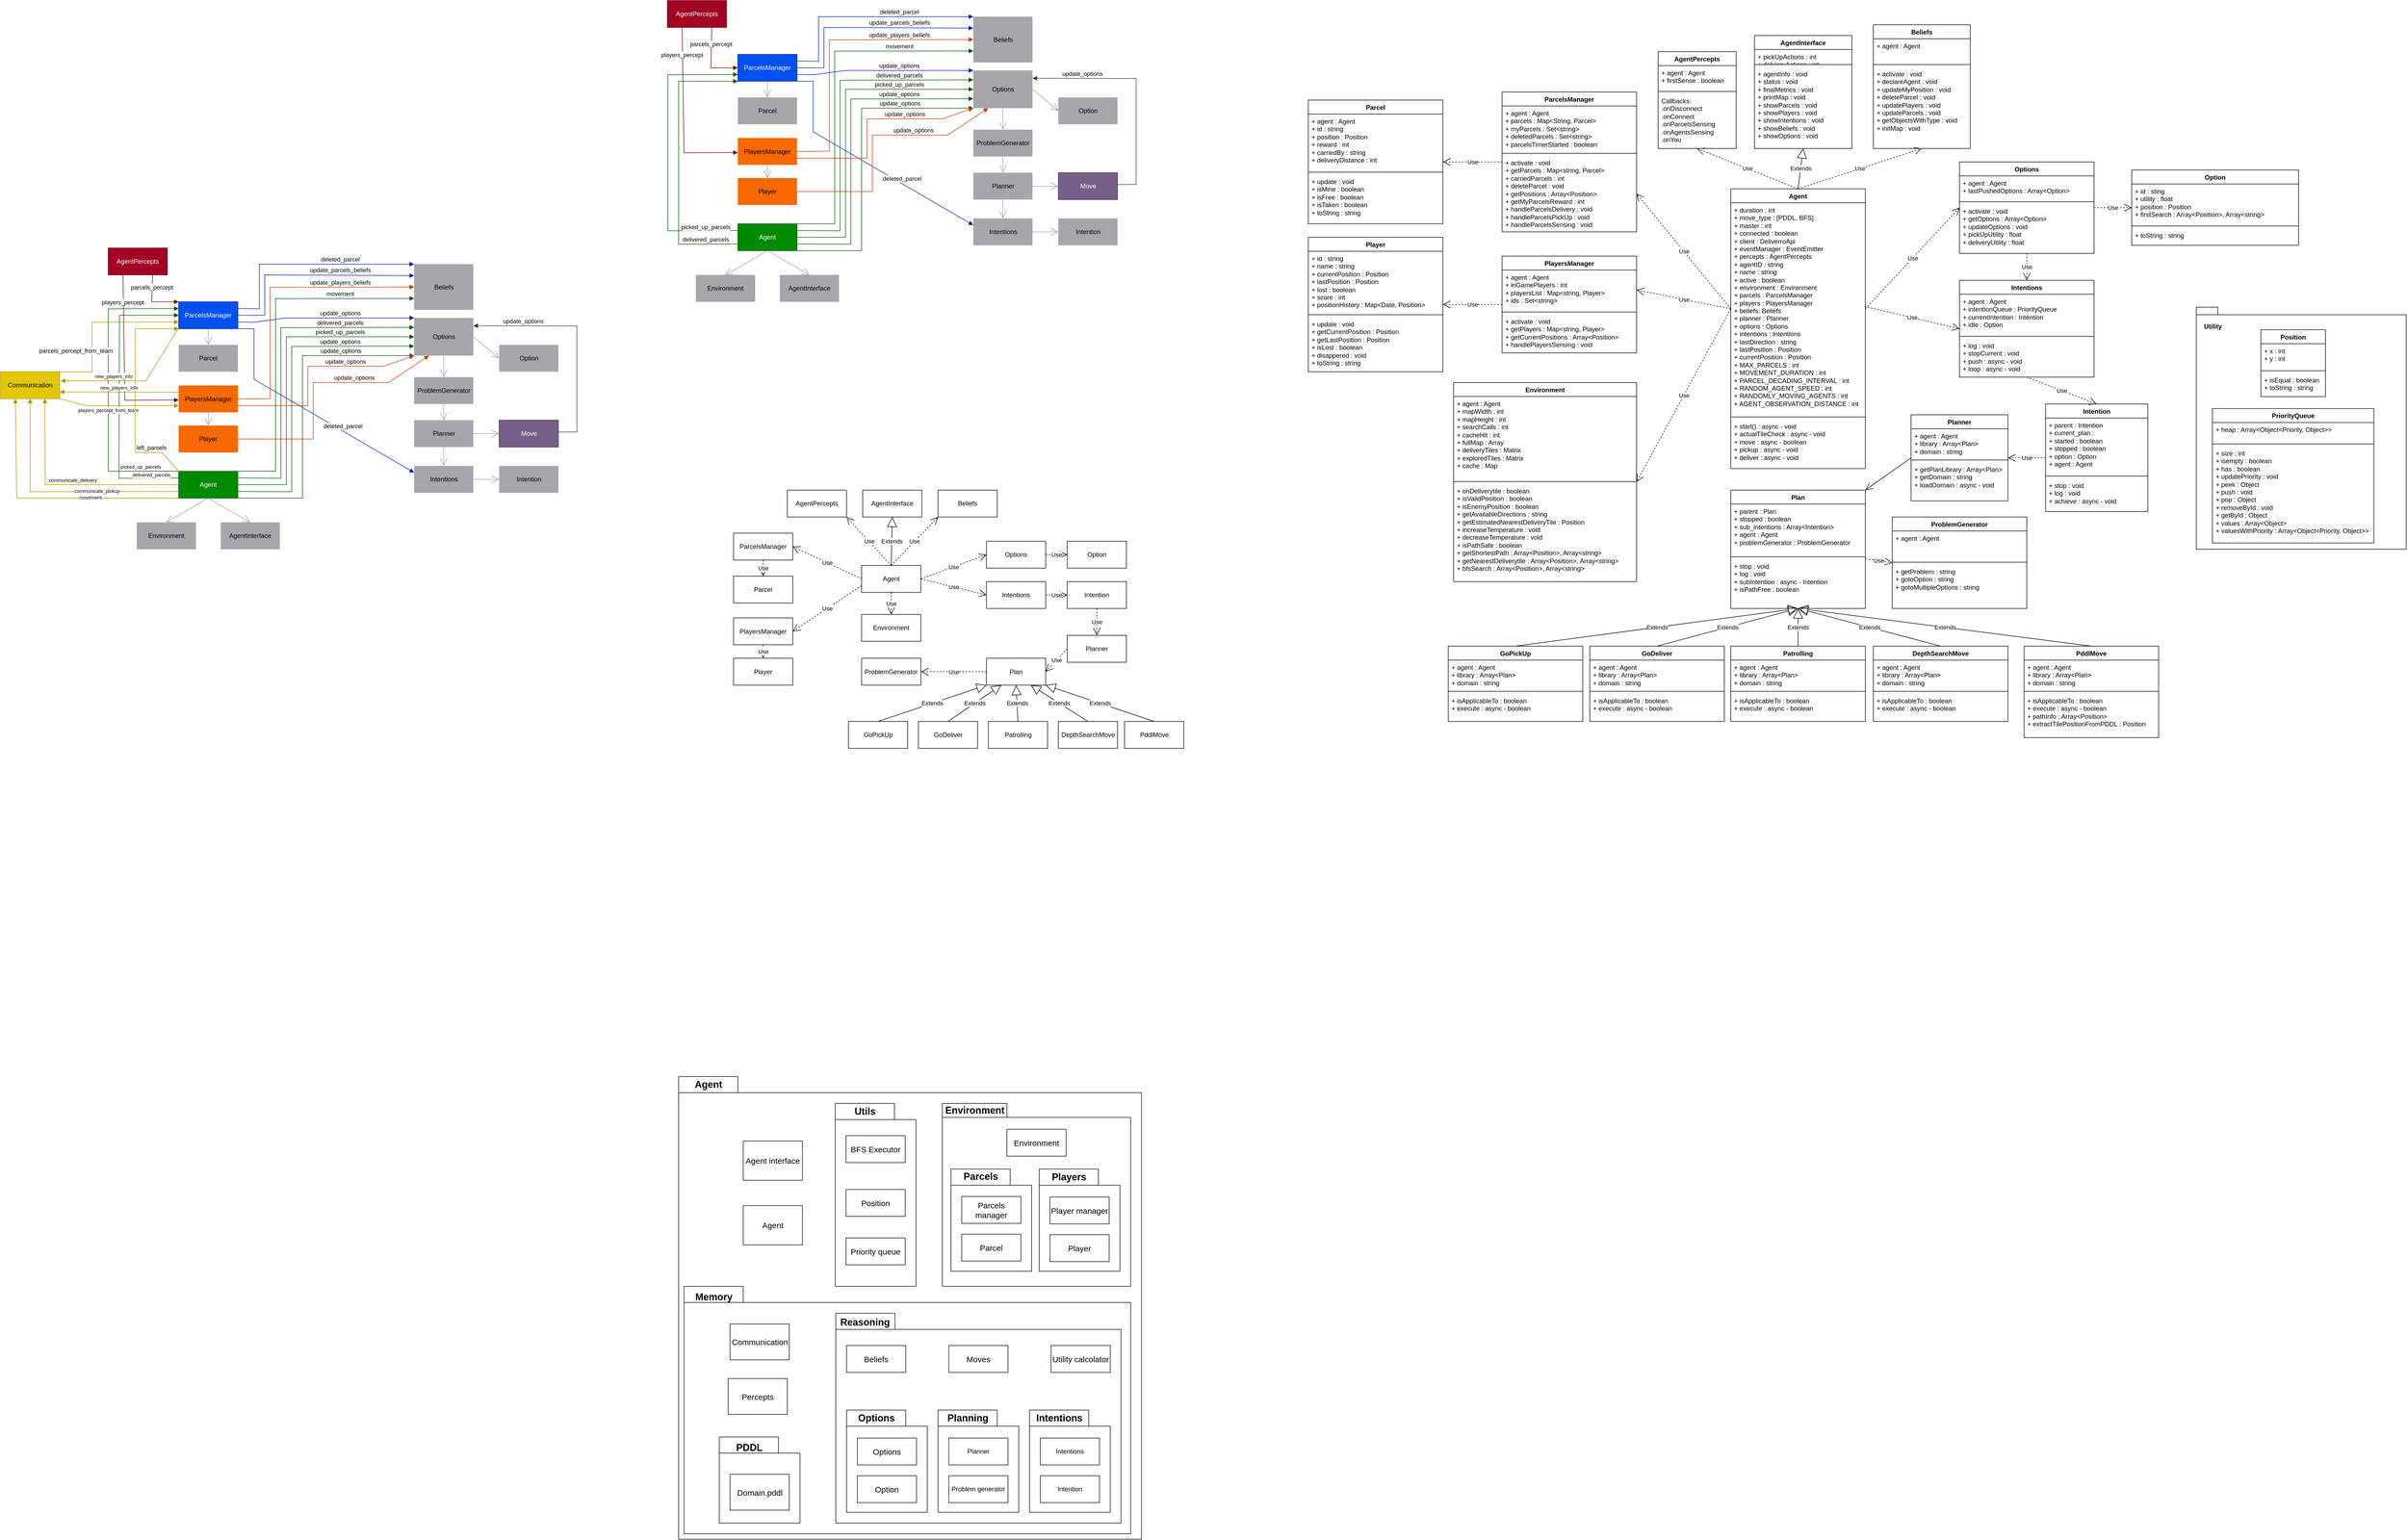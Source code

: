 <mxfile version="23.0.2" type="device">
  <diagram id="C5RBs43oDa-KdzZeNtuy" name="Page-1">
    <mxGraphModel dx="5101" dy="2214" grid="1" gridSize="10" guides="1" tooltips="1" connect="1" arrows="1" fold="1" page="1" pageScale="1" pageWidth="827" pageHeight="1169" math="0" shadow="0">
      <root>
        <mxCell id="WIyWlLk6GJQsqaUBKTNV-0" />
        <mxCell id="WIyWlLk6GJQsqaUBKTNV-1" parent="WIyWlLk6GJQsqaUBKTNV-0" />
        <mxCell id="pZMk4KR1DqG65Ubxulum-41" value="" style="shape=folder;fontStyle=1;spacingTop=10;tabWidth=110;tabHeight=30;tabPosition=left;html=1;whiteSpace=wrap;" parent="WIyWlLk6GJQsqaUBKTNV-1" vertex="1">
          <mxGeometry x="-1850" y="1100" width="860" height="860" as="geometry" />
        </mxCell>
        <mxCell id="lzpyszdmwylU4AEcS6Kt-0" value="Agent" style="swimlane;fontStyle=1;align=center;verticalAlign=top;childLayout=stackLayout;horizontal=1;startSize=26;horizontalStack=0;resizeParent=1;resizeParentMax=0;resizeLast=0;collapsible=1;marginBottom=0;whiteSpace=wrap;html=1;" parent="WIyWlLk6GJQsqaUBKTNV-1" vertex="1">
          <mxGeometry x="105" y="-550" width="250" height="520" as="geometry">
            <mxRectangle x="105" y="-550" width="70" height="30" as="alternateBounds" />
          </mxGeometry>
        </mxCell>
        <mxCell id="lzpyszdmwylU4AEcS6Kt-1" value="+ duration : int&lt;br&gt;+ move_type : [PDDL, BFS]&lt;br&gt;+&amp;nbsp;master : int&lt;br&gt;+ connected : boolean&lt;br&gt;+ client : DeliverroApi&lt;br&gt;+ eventManager : EventEmitter&lt;br&gt;+ percepts : AgentPercepts&lt;br&gt;+ agentID : string&lt;br&gt;+ name : string&lt;br&gt;+ active : boolean&lt;br&gt;+ environment : Environment&lt;br&gt;+ parcels : ParcelsManager&lt;br&gt;+ players : PlayersManager&lt;br&gt;+ beliefs: Beliefs&lt;br&gt;+ planner : Planner&lt;br&gt;+ options : Options&lt;br&gt;+ intentions : Intentions&lt;br&gt;+ lastDirection : string&lt;br&gt;+ lastPosition : Position&lt;br&gt;+ currentPosition : Position&lt;br&gt;+ MAX_PARCELS : int&lt;br&gt;+ MOVEMENT_DURATION : int&lt;br&gt;+ PARCEL_DECADING_INTERVAL : int&lt;br&gt;+ RANDOM_AGENT_SPEED : int&lt;br&gt;+ RANDOMLY_MOVING_AGENTS : int&lt;br&gt;+ AGENT_OBSERVATION_DISTANCE : int" style="text;strokeColor=none;fillColor=none;align=left;verticalAlign=top;spacingLeft=4;spacingRight=4;overflow=hidden;rotatable=0;points=[[0,0.5],[1,0.5]];portConstraint=eastwest;whiteSpace=wrap;html=1;" parent="lzpyszdmwylU4AEcS6Kt-0" vertex="1">
          <mxGeometry y="26" width="250" height="394" as="geometry" />
        </mxCell>
        <mxCell id="lzpyszdmwylU4AEcS6Kt-2" value="" style="line;strokeWidth=1;fillColor=none;align=left;verticalAlign=middle;spacingTop=-1;spacingLeft=3;spacingRight=3;rotatable=0;labelPosition=right;points=[];portConstraint=eastwest;strokeColor=inherit;" parent="lzpyszdmwylU4AEcS6Kt-0" vertex="1">
          <mxGeometry y="420" width="250" height="8" as="geometry" />
        </mxCell>
        <mxCell id="lzpyszdmwylU4AEcS6Kt-3" value="+ start() : async - void&lt;br&gt;+ actualTileCheck : async - void&lt;br&gt;+ move : async - boolean&lt;br&gt;+ pickup : async - void&lt;br&gt;+ deliver : async - void" style="text;strokeColor=none;fillColor=none;align=left;verticalAlign=top;spacingLeft=4;spacingRight=4;overflow=hidden;rotatable=0;points=[[0,0.5],[1,0.5]];portConstraint=eastwest;whiteSpace=wrap;html=1;" parent="lzpyszdmwylU4AEcS6Kt-0" vertex="1">
          <mxGeometry y="428" width="250" height="92" as="geometry" />
        </mxCell>
        <mxCell id="lzpyszdmwylU4AEcS6Kt-5" value="AgentInterface" style="swimlane;fontStyle=1;align=center;verticalAlign=top;childLayout=stackLayout;horizontal=1;startSize=26;horizontalStack=0;resizeParent=1;resizeParentMax=0;resizeLast=0;collapsible=1;marginBottom=0;whiteSpace=wrap;html=1;" parent="WIyWlLk6GJQsqaUBKTNV-1" vertex="1">
          <mxGeometry x="149" y="-835" width="181" height="210" as="geometry">
            <mxRectangle x="220" y="-835" width="120" height="30" as="alternateBounds" />
          </mxGeometry>
        </mxCell>
        <mxCell id="lzpyszdmwylU4AEcS6Kt-6" value="+ pickUpActions : int&lt;br&gt;+ delvieryActions : int&lt;br&gt;+ parcelsDelivered : int&lt;br&gt;+&amp;nbsp;parcelsPickedUp : int&lt;br&gt;+&amp;nbsp;initialScore : int&lt;br&gt;+&amp;nbsp;effectiveMovement : int&lt;br&gt;+&amp;nbsp;movementAttempts : int&lt;br&gt;+&amp;nbsp;failMovement : int&lt;br&gt;+&amp;nbsp;score : int" style="text;strokeColor=none;fillColor=none;align=left;verticalAlign=top;spacingLeft=4;spacingRight=4;overflow=hidden;rotatable=0;points=[[0,0.5],[1,0.5]];portConstraint=eastwest;whiteSpace=wrap;html=1;" parent="lzpyszdmwylU4AEcS6Kt-5" vertex="1">
          <mxGeometry y="26" width="181" height="24" as="geometry" />
        </mxCell>
        <mxCell id="lzpyszdmwylU4AEcS6Kt-7" value="" style="line;strokeWidth=1;fillColor=none;align=left;verticalAlign=middle;spacingTop=-1;spacingLeft=3;spacingRight=3;rotatable=0;labelPosition=right;points=[];portConstraint=eastwest;strokeColor=inherit;" parent="lzpyszdmwylU4AEcS6Kt-5" vertex="1">
          <mxGeometry y="50" width="181" height="8" as="geometry" />
        </mxCell>
        <mxCell id="lzpyszdmwylU4AEcS6Kt-8" value="+ agentInfo : void&lt;br&gt;+ status : void&lt;br&gt;+ finalMetrics : void&lt;br&gt;+ printMap : void&lt;br&gt;+ showParcels : void&lt;br&gt;+ showPlayers : void&lt;br&gt;+ showIntentions : void&lt;br&gt;+ showBeliefs : void&lt;br&gt;+ showOptions : void" style="text;strokeColor=none;fillColor=none;align=left;verticalAlign=top;spacingLeft=4;spacingRight=4;overflow=hidden;rotatable=0;points=[[0,0.5],[1,0.5]];portConstraint=eastwest;whiteSpace=wrap;html=1;" parent="lzpyszdmwylU4AEcS6Kt-5" vertex="1">
          <mxGeometry y="58" width="181" height="152" as="geometry" />
        </mxCell>
        <mxCell id="lzpyszdmwylU4AEcS6Kt-9" value="AgentPercepts" style="swimlane;fontStyle=1;align=center;verticalAlign=top;childLayout=stackLayout;horizontal=1;startSize=26;horizontalStack=0;resizeParent=1;resizeParentMax=0;resizeLast=0;collapsible=1;marginBottom=0;whiteSpace=wrap;html=1;" parent="WIyWlLk6GJQsqaUBKTNV-1" vertex="1">
          <mxGeometry x="-30" y="-805" width="145" height="180" as="geometry">
            <mxRectangle x="100" y="-830" width="130" height="30" as="alternateBounds" />
          </mxGeometry>
        </mxCell>
        <mxCell id="lzpyszdmwylU4AEcS6Kt-10" value="+ agent : Agent&lt;br&gt;+ firstSense : boolean" style="text;strokeColor=none;fillColor=none;align=left;verticalAlign=top;spacingLeft=4;spacingRight=4;overflow=hidden;rotatable=0;points=[[0,0.5],[1,0.5]];portConstraint=eastwest;whiteSpace=wrap;html=1;" parent="lzpyszdmwylU4AEcS6Kt-9" vertex="1">
          <mxGeometry y="26" width="145" height="44" as="geometry" />
        </mxCell>
        <mxCell id="lzpyszdmwylU4AEcS6Kt-11" value="" style="line;strokeWidth=1;fillColor=none;align=left;verticalAlign=middle;spacingTop=-1;spacingLeft=3;spacingRight=3;rotatable=0;labelPosition=right;points=[];portConstraint=eastwest;strokeColor=inherit;" parent="lzpyszdmwylU4AEcS6Kt-9" vertex="1">
          <mxGeometry y="70" width="145" height="8" as="geometry" />
        </mxCell>
        <mxCell id="lzpyszdmwylU4AEcS6Kt-12" value="Callbacks:&lt;br&gt;.onDisconnect&lt;br&gt;.onConnect&lt;br&gt;.onParcelsSensing&lt;br&gt;.onAgentsSensing&lt;br&gt;.onYou" style="text;strokeColor=none;fillColor=none;align=left;verticalAlign=top;spacingLeft=4;spacingRight=4;overflow=hidden;rotatable=0;points=[[0,0.5],[1,0.5]];portConstraint=eastwest;whiteSpace=wrap;html=1;" parent="lzpyszdmwylU4AEcS6Kt-9" vertex="1">
          <mxGeometry y="78" width="145" height="102" as="geometry" />
        </mxCell>
        <mxCell id="lzpyszdmwylU4AEcS6Kt-13" value="Environment" style="swimlane;fontStyle=1;align=center;verticalAlign=top;childLayout=stackLayout;horizontal=1;startSize=26;horizontalStack=0;resizeParent=1;resizeParentMax=0;resizeLast=0;collapsible=1;marginBottom=0;whiteSpace=wrap;html=1;" parent="WIyWlLk6GJQsqaUBKTNV-1" vertex="1">
          <mxGeometry x="-410" y="-190" width="340" height="370" as="geometry">
            <mxRectangle x="-540" y="-170" width="110" height="30" as="alternateBounds" />
          </mxGeometry>
        </mxCell>
        <mxCell id="lzpyszdmwylU4AEcS6Kt-14" value="+ agent : Agent&lt;br&gt;+ mapWidth : int&lt;br&gt;+ mapHeight : int&lt;br&gt;+ searchCalls : int&lt;br&gt;+ cacheHit : int&lt;br&gt;+ fullMap : Array&lt;br&gt;+ deliveryTiles : Matrix&lt;br&gt;+ exploredTiles : Matrix&lt;br&gt;+ cache : Map" style="text;strokeColor=none;fillColor=none;align=left;verticalAlign=top;spacingLeft=4;spacingRight=4;overflow=hidden;rotatable=0;points=[[0,0.5],[1,0.5]];portConstraint=eastwest;whiteSpace=wrap;html=1;" parent="lzpyszdmwylU4AEcS6Kt-13" vertex="1">
          <mxGeometry y="26" width="340" height="154" as="geometry" />
        </mxCell>
        <mxCell id="lzpyszdmwylU4AEcS6Kt-15" value="" style="line;strokeWidth=1;fillColor=none;align=left;verticalAlign=middle;spacingTop=-1;spacingLeft=3;spacingRight=3;rotatable=0;labelPosition=right;points=[];portConstraint=eastwest;strokeColor=inherit;" parent="lzpyszdmwylU4AEcS6Kt-13" vertex="1">
          <mxGeometry y="180" width="340" height="8" as="geometry" />
        </mxCell>
        <mxCell id="lzpyszdmwylU4AEcS6Kt-16" value="+ onDeliverytile : boolean&lt;br&gt;+ isValidPosition : boolean&lt;br&gt;+ isEnemyPosition : boolean&lt;br&gt;+ getAvailableDirections : string&lt;br&gt;+ getEstimatedNearestDeliveryTile : Position&lt;br&gt;+ increaseTemperature : void&lt;br&gt;+ decreaseTemperature : void&lt;br&gt;+ isPathSafe : boolean&lt;br&gt;+ getShortestPath : Array&amp;lt;Position&amp;gt;, Array&amp;lt;string&amp;gt;&lt;br&gt;+ getNearestDeliverytile : Array&amp;lt;Position&amp;gt;, Array&amp;lt;string&amp;gt;&lt;br&gt;+ bfsSearch : Array&amp;lt;Position&amp;gt;, Array&amp;lt;string&amp;gt;" style="text;strokeColor=none;fillColor=none;align=left;verticalAlign=top;spacingLeft=4;spacingRight=4;overflow=hidden;rotatable=0;points=[[0,0.5],[1,0.5]];portConstraint=eastwest;whiteSpace=wrap;html=1;" parent="lzpyszdmwylU4AEcS6Kt-13" vertex="1">
          <mxGeometry y="188" width="340" height="182" as="geometry" />
        </mxCell>
        <mxCell id="lzpyszdmwylU4AEcS6Kt-17" value="Parcel" style="swimlane;fontStyle=1;align=center;verticalAlign=top;childLayout=stackLayout;horizontal=1;startSize=26;horizontalStack=0;resizeParent=1;resizeParentMax=0;resizeLast=0;collapsible=1;marginBottom=0;whiteSpace=wrap;html=1;" parent="WIyWlLk6GJQsqaUBKTNV-1" vertex="1">
          <mxGeometry x="-680" y="-715" width="250" height="230" as="geometry">
            <mxRectangle x="-680" y="-585" width="80" height="30" as="alternateBounds" />
          </mxGeometry>
        </mxCell>
        <mxCell id="lzpyszdmwylU4AEcS6Kt-18" value="+ agent : Agent&lt;br&gt;+ id : string&lt;br&gt;+ position : Position&lt;br&gt;+ reward : int&lt;br&gt;+ carriedBy : string&lt;br&gt;+ deliveryDistance : int" style="text;strokeColor=none;fillColor=none;align=left;verticalAlign=top;spacingLeft=4;spacingRight=4;overflow=hidden;rotatable=0;points=[[0,0.5],[1,0.5]];portConstraint=eastwest;whiteSpace=wrap;html=1;" parent="lzpyszdmwylU4AEcS6Kt-17" vertex="1">
          <mxGeometry y="26" width="250" height="104" as="geometry" />
        </mxCell>
        <mxCell id="lzpyszdmwylU4AEcS6Kt-19" value="" style="line;strokeWidth=1;fillColor=none;align=left;verticalAlign=middle;spacingTop=-1;spacingLeft=3;spacingRight=3;rotatable=0;labelPosition=right;points=[];portConstraint=eastwest;strokeColor=inherit;" parent="lzpyszdmwylU4AEcS6Kt-17" vertex="1">
          <mxGeometry y="130" width="250" height="8" as="geometry" />
        </mxCell>
        <mxCell id="lzpyszdmwylU4AEcS6Kt-20" value="+ update : void&lt;br&gt;+ isMine : boolean&lt;br&gt;+ isFree : boolean&lt;br&gt;+ isTaken : boolean&lt;br&gt;+ toString : string" style="text;strokeColor=none;fillColor=none;align=left;verticalAlign=top;spacingLeft=4;spacingRight=4;overflow=hidden;rotatable=0;points=[[0,0.5],[1,0.5]];portConstraint=eastwest;whiteSpace=wrap;html=1;" parent="lzpyszdmwylU4AEcS6Kt-17" vertex="1">
          <mxGeometry y="138" width="250" height="92" as="geometry" />
        </mxCell>
        <mxCell id="lzpyszdmwylU4AEcS6Kt-21" value="Player&lt;br&gt;" style="swimlane;fontStyle=1;align=center;verticalAlign=top;childLayout=stackLayout;horizontal=1;startSize=26;horizontalStack=0;resizeParent=1;resizeParentMax=0;resizeLast=0;collapsible=1;marginBottom=0;whiteSpace=wrap;html=1;" parent="WIyWlLk6GJQsqaUBKTNV-1" vertex="1">
          <mxGeometry x="-680" y="-460" width="250" height="250" as="geometry">
            <mxRectangle x="-560" y="-280" width="80" height="30" as="alternateBounds" />
          </mxGeometry>
        </mxCell>
        <mxCell id="lzpyszdmwylU4AEcS6Kt-22" value="+ id : string&lt;br&gt;+ name : string&lt;br&gt;+ currentPosition : Position&lt;br&gt;+ lastPosition : Position&lt;br&gt;+ lost : boolean&lt;br&gt;+ score : int&lt;br&gt;+ positionHistory : Map&amp;lt;Date, Position&amp;gt;&lt;br&gt;" style="text;strokeColor=none;fillColor=none;align=left;verticalAlign=top;spacingLeft=4;spacingRight=4;overflow=hidden;rotatable=0;points=[[0,0.5],[1,0.5]];portConstraint=eastwest;whiteSpace=wrap;html=1;" parent="lzpyszdmwylU4AEcS6Kt-21" vertex="1">
          <mxGeometry y="26" width="250" height="114" as="geometry" />
        </mxCell>
        <mxCell id="lzpyszdmwylU4AEcS6Kt-23" value="" style="line;strokeWidth=1;fillColor=none;align=left;verticalAlign=middle;spacingTop=-1;spacingLeft=3;spacingRight=3;rotatable=0;labelPosition=right;points=[];portConstraint=eastwest;strokeColor=inherit;" parent="lzpyszdmwylU4AEcS6Kt-21" vertex="1">
          <mxGeometry y="140" width="250" height="8" as="geometry" />
        </mxCell>
        <mxCell id="lzpyszdmwylU4AEcS6Kt-24" value="+ update : void&lt;br&gt;+ getCurrentPosition : Position&lt;br&gt;+ getLastPosition : Position&lt;br&gt;+ isLost : boolean&lt;br&gt;+ disappered : void&lt;br&gt;+ toString : string" style="text;strokeColor=none;fillColor=none;align=left;verticalAlign=top;spacingLeft=4;spacingRight=4;overflow=hidden;rotatable=0;points=[[0,0.5],[1,0.5]];portConstraint=eastwest;whiteSpace=wrap;html=1;" parent="lzpyszdmwylU4AEcS6Kt-21" vertex="1">
          <mxGeometry y="148" width="250" height="102" as="geometry" />
        </mxCell>
        <mxCell id="lzpyszdmwylU4AEcS6Kt-25" value="ParcelsManager" style="swimlane;fontStyle=1;align=center;verticalAlign=top;childLayout=stackLayout;horizontal=1;startSize=26;horizontalStack=0;resizeParent=1;resizeParentMax=0;resizeLast=0;collapsible=1;marginBottom=0;whiteSpace=wrap;html=1;" parent="WIyWlLk6GJQsqaUBKTNV-1" vertex="1">
          <mxGeometry x="-320" y="-730" width="250" height="260" as="geometry">
            <mxRectangle x="-320" y="-600" width="130" height="30" as="alternateBounds" />
          </mxGeometry>
        </mxCell>
        <mxCell id="lzpyszdmwylU4AEcS6Kt-26" value="+ agent : Agent&lt;br&gt;+ parcels : Map&amp;lt;String, Parcel&amp;gt;&lt;br&gt;+ myParcels : Set&amp;lt;string&amp;gt;&lt;br&gt;+ deletedParcels : Set&amp;lt;string&amp;gt;&lt;br&gt;+ parcelsTimerStarted : boolean" style="text;strokeColor=none;fillColor=none;align=left;verticalAlign=top;spacingLeft=4;spacingRight=4;overflow=hidden;rotatable=0;points=[[0,0.5],[1,0.5]];portConstraint=eastwest;whiteSpace=wrap;html=1;" parent="lzpyszdmwylU4AEcS6Kt-25" vertex="1">
          <mxGeometry y="26" width="250" height="84" as="geometry" />
        </mxCell>
        <mxCell id="lzpyszdmwylU4AEcS6Kt-27" value="" style="line;strokeWidth=1;fillColor=none;align=left;verticalAlign=middle;spacingTop=-1;spacingLeft=3;spacingRight=3;rotatable=0;labelPosition=right;points=[];portConstraint=eastwest;strokeColor=inherit;" parent="lzpyszdmwylU4AEcS6Kt-25" vertex="1">
          <mxGeometry y="110" width="250" height="8" as="geometry" />
        </mxCell>
        <mxCell id="lzpyszdmwylU4AEcS6Kt-28" value="+ activate : void&lt;br&gt;+ getParcels : Map&amp;lt;string, Parcel&amp;gt;&lt;br&gt;+ carriedParcels : int&lt;br&gt;+ deleteParcel : void&lt;br&gt;+ getPositions : Array&amp;lt;Position&amp;gt;&lt;br&gt;+ getMyParcelsReward : int&lt;br&gt;+ handleParcelsDelivery : void&lt;br&gt;+ handleParcelsPickUp : void&lt;br&gt;+ handleParcelsSensing : void" style="text;strokeColor=none;fillColor=none;align=left;verticalAlign=top;spacingLeft=4;spacingRight=4;overflow=hidden;rotatable=0;points=[[0,0.5],[1,0.5]];portConstraint=eastwest;whiteSpace=wrap;html=1;" parent="lzpyszdmwylU4AEcS6Kt-25" vertex="1">
          <mxGeometry y="118" width="250" height="142" as="geometry" />
        </mxCell>
        <mxCell id="lzpyszdmwylU4AEcS6Kt-29" value="PlayersManager" style="swimlane;fontStyle=1;align=center;verticalAlign=top;childLayout=stackLayout;horizontal=1;startSize=26;horizontalStack=0;resizeParent=1;resizeParentMax=0;resizeLast=0;collapsible=1;marginBottom=0;whiteSpace=wrap;html=1;" parent="WIyWlLk6GJQsqaUBKTNV-1" vertex="1">
          <mxGeometry x="-320" y="-425" width="250" height="180" as="geometry">
            <mxRectangle x="-320" y="-300" width="130" height="30" as="alternateBounds" />
          </mxGeometry>
        </mxCell>
        <mxCell id="lzpyszdmwylU4AEcS6Kt-30" value="+ agent : Agent&lt;br&gt;+ inGamePlayers : int&lt;br&gt;+ playersList : Map&amp;lt;string, Player&amp;gt;&lt;br&gt;+ ids : Set&amp;lt;string&amp;gt;&lt;br&gt;" style="text;strokeColor=none;fillColor=none;align=left;verticalAlign=top;spacingLeft=4;spacingRight=4;overflow=hidden;rotatable=0;points=[[0,0.5],[1,0.5]];portConstraint=eastwest;whiteSpace=wrap;html=1;" parent="lzpyszdmwylU4AEcS6Kt-29" vertex="1">
          <mxGeometry y="26" width="250" height="74" as="geometry" />
        </mxCell>
        <mxCell id="lzpyszdmwylU4AEcS6Kt-31" value="" style="line;strokeWidth=1;fillColor=none;align=left;verticalAlign=middle;spacingTop=-1;spacingLeft=3;spacingRight=3;rotatable=0;labelPosition=right;points=[];portConstraint=eastwest;strokeColor=inherit;" parent="lzpyszdmwylU4AEcS6Kt-29" vertex="1">
          <mxGeometry y="100" width="250" height="8" as="geometry" />
        </mxCell>
        <mxCell id="lzpyszdmwylU4AEcS6Kt-32" value="+ activate : void&lt;br&gt;+ getPlayers : Map&amp;lt;string, Player&amp;gt;&lt;br&gt;+ getCurrentPositions : Array&amp;lt;Position&amp;gt;&lt;br&gt;+ handlePlayersSensing : void" style="text;strokeColor=none;fillColor=none;align=left;verticalAlign=top;spacingLeft=4;spacingRight=4;overflow=hidden;rotatable=0;points=[[0,0.5],[1,0.5]];portConstraint=eastwest;whiteSpace=wrap;html=1;" parent="lzpyszdmwylU4AEcS6Kt-29" vertex="1">
          <mxGeometry y="108" width="250" height="72" as="geometry" />
        </mxCell>
        <mxCell id="lzpyszdmwylU4AEcS6Kt-33" value="Beliefs" style="swimlane;fontStyle=1;align=center;verticalAlign=top;childLayout=stackLayout;horizontal=1;startSize=26;horizontalStack=0;resizeParent=1;resizeParentMax=0;resizeLast=0;collapsible=1;marginBottom=0;whiteSpace=wrap;html=1;" parent="WIyWlLk6GJQsqaUBKTNV-1" vertex="1">
          <mxGeometry x="370" y="-855" width="180" height="230" as="geometry">
            <mxRectangle x="410" y="-800" width="80" height="30" as="alternateBounds" />
          </mxGeometry>
        </mxCell>
        <mxCell id="lzpyszdmwylU4AEcS6Kt-34" value="+ agent : Agent" style="text;strokeColor=none;fillColor=none;align=left;verticalAlign=top;spacingLeft=4;spacingRight=4;overflow=hidden;rotatable=0;points=[[0,0.5],[1,0.5]];portConstraint=eastwest;whiteSpace=wrap;html=1;" parent="lzpyszdmwylU4AEcS6Kt-33" vertex="1">
          <mxGeometry y="26" width="180" height="44" as="geometry" />
        </mxCell>
        <mxCell id="lzpyszdmwylU4AEcS6Kt-35" value="" style="line;strokeWidth=1;fillColor=none;align=left;verticalAlign=middle;spacingTop=-1;spacingLeft=3;spacingRight=3;rotatable=0;labelPosition=right;points=[];portConstraint=eastwest;strokeColor=inherit;" parent="lzpyszdmwylU4AEcS6Kt-33" vertex="1">
          <mxGeometry y="70" width="180" height="8" as="geometry" />
        </mxCell>
        <mxCell id="lzpyszdmwylU4AEcS6Kt-36" value="+ activate : void&lt;br&gt;+ declareAgent : void&lt;br&gt;+ updateMyPosition : void&lt;br&gt;+ deleteParcel : void&lt;br&gt;+ updatePlayers : void&lt;br&gt;+ updateParcels : void&lt;br&gt;+ getObjectsWithType : void&lt;br&gt;+ initMap : void" style="text;strokeColor=none;fillColor=none;align=left;verticalAlign=top;spacingLeft=4;spacingRight=4;overflow=hidden;rotatable=0;points=[[0,0.5],[1,0.5]];portConstraint=eastwest;whiteSpace=wrap;html=1;" parent="lzpyszdmwylU4AEcS6Kt-33" vertex="1">
          <mxGeometry y="78" width="180" height="152" as="geometry" />
        </mxCell>
        <mxCell id="lzpyszdmwylU4AEcS6Kt-37" value="Intention" style="swimlane;fontStyle=1;align=center;verticalAlign=top;childLayout=stackLayout;horizontal=1;startSize=26;horizontalStack=0;resizeParent=1;resizeParentMax=0;resizeLast=0;collapsible=1;marginBottom=0;whiteSpace=wrap;html=1;" parent="WIyWlLk6GJQsqaUBKTNV-1" vertex="1">
          <mxGeometry x="690" y="-150" width="190" height="200" as="geometry">
            <mxRectangle x="290" y="20" width="90" height="30" as="alternateBounds" />
          </mxGeometry>
        </mxCell>
        <mxCell id="lzpyszdmwylU4AEcS6Kt-38" value="+ parent : Intention&lt;br&gt;+ current_plan :&amp;nbsp;&lt;br&gt;+ started : boolean&lt;br&gt;+ stopped : boolean&lt;br&gt;+ option : Option&lt;br&gt;+ agent : Agent" style="text;strokeColor=none;fillColor=none;align=left;verticalAlign=top;spacingLeft=4;spacingRight=4;overflow=hidden;rotatable=0;points=[[0,0.5],[1,0.5]];portConstraint=eastwest;whiteSpace=wrap;html=1;" parent="lzpyszdmwylU4AEcS6Kt-37" vertex="1">
          <mxGeometry y="26" width="190" height="104" as="geometry" />
        </mxCell>
        <mxCell id="lzpyszdmwylU4AEcS6Kt-39" value="" style="line;strokeWidth=1;fillColor=none;align=left;verticalAlign=middle;spacingTop=-1;spacingLeft=3;spacingRight=3;rotatable=0;labelPosition=right;points=[];portConstraint=eastwest;strokeColor=inherit;" parent="lzpyszdmwylU4AEcS6Kt-37" vertex="1">
          <mxGeometry y="130" width="190" height="8" as="geometry" />
        </mxCell>
        <mxCell id="lzpyszdmwylU4AEcS6Kt-40" value="+ stop : void&lt;br&gt;+ log : void&lt;br&gt;+ achieve : async - void" style="text;strokeColor=none;fillColor=none;align=left;verticalAlign=top;spacingLeft=4;spacingRight=4;overflow=hidden;rotatable=0;points=[[0,0.5],[1,0.5]];portConstraint=eastwest;whiteSpace=wrap;html=1;" parent="lzpyszdmwylU4AEcS6Kt-37" vertex="1">
          <mxGeometry y="138" width="190" height="62" as="geometry" />
        </mxCell>
        <mxCell id="lzpyszdmwylU4AEcS6Kt-41" value="Intentions" style="swimlane;fontStyle=1;align=center;verticalAlign=top;childLayout=stackLayout;horizontal=1;startSize=26;horizontalStack=0;resizeParent=1;resizeParentMax=0;resizeLast=0;collapsible=1;marginBottom=0;whiteSpace=wrap;html=1;" parent="WIyWlLk6GJQsqaUBKTNV-1" vertex="1">
          <mxGeometry x="530" y="-380" width="250" height="180" as="geometry">
            <mxRectangle x="530" y="-380" width="100" height="30" as="alternateBounds" />
          </mxGeometry>
        </mxCell>
        <mxCell id="lzpyszdmwylU4AEcS6Kt-42" value="+ agent : Agent&lt;br&gt;+ intentionQueue : PriorityQueue&lt;br&gt;+ currentIntention : Intention&lt;br&gt;+ idle : Option&lt;br&gt;" style="text;strokeColor=none;fillColor=none;align=left;verticalAlign=top;spacingLeft=4;spacingRight=4;overflow=hidden;rotatable=0;points=[[0,0.5],[1,0.5]];portConstraint=eastwest;whiteSpace=wrap;html=1;" parent="lzpyszdmwylU4AEcS6Kt-41" vertex="1">
          <mxGeometry y="26" width="250" height="74" as="geometry" />
        </mxCell>
        <mxCell id="lzpyszdmwylU4AEcS6Kt-43" value="" style="line;strokeWidth=1;fillColor=none;align=left;verticalAlign=middle;spacingTop=-1;spacingLeft=3;spacingRight=3;rotatable=0;labelPosition=right;points=[];portConstraint=eastwest;strokeColor=inherit;" parent="lzpyszdmwylU4AEcS6Kt-41" vertex="1">
          <mxGeometry y="100" width="250" height="8" as="geometry" />
        </mxCell>
        <mxCell id="lzpyszdmwylU4AEcS6Kt-44" value="+ log : void&lt;br&gt;+ stopCurrent : void&lt;br&gt;+ push : async - void&lt;br&gt;+ loop : async - void" style="text;strokeColor=none;fillColor=none;align=left;verticalAlign=top;spacingLeft=4;spacingRight=4;overflow=hidden;rotatable=0;points=[[0,0.5],[1,0.5]];portConstraint=eastwest;whiteSpace=wrap;html=1;" parent="lzpyszdmwylU4AEcS6Kt-41" vertex="1">
          <mxGeometry y="108" width="250" height="72" as="geometry" />
        </mxCell>
        <mxCell id="lzpyszdmwylU4AEcS6Kt-45" value="Options" style="swimlane;fontStyle=1;align=center;verticalAlign=top;childLayout=stackLayout;horizontal=1;startSize=26;horizontalStack=0;resizeParent=1;resizeParentMax=0;resizeLast=0;collapsible=1;marginBottom=0;whiteSpace=wrap;html=1;" parent="WIyWlLk6GJQsqaUBKTNV-1" vertex="1">
          <mxGeometry x="530" y="-600" width="250" height="170" as="geometry">
            <mxRectangle x="550" y="-280" width="90" height="30" as="alternateBounds" />
          </mxGeometry>
        </mxCell>
        <mxCell id="lzpyszdmwylU4AEcS6Kt-46" value="+ agent : Agent&lt;br&gt;+ lastPushedOptions : Array&amp;lt;Option&amp;gt;" style="text;strokeColor=none;fillColor=none;align=left;verticalAlign=top;spacingLeft=4;spacingRight=4;overflow=hidden;rotatable=0;points=[[0,0.5],[1,0.5]];portConstraint=eastwest;whiteSpace=wrap;html=1;" parent="lzpyszdmwylU4AEcS6Kt-45" vertex="1">
          <mxGeometry y="26" width="250" height="44" as="geometry" />
        </mxCell>
        <mxCell id="lzpyszdmwylU4AEcS6Kt-47" value="" style="line;strokeWidth=1;fillColor=none;align=left;verticalAlign=middle;spacingTop=-1;spacingLeft=3;spacingRight=3;rotatable=0;labelPosition=right;points=[];portConstraint=eastwest;strokeColor=inherit;" parent="lzpyszdmwylU4AEcS6Kt-45" vertex="1">
          <mxGeometry y="70" width="250" height="8" as="geometry" />
        </mxCell>
        <mxCell id="lzpyszdmwylU4AEcS6Kt-48" value="+ activate : void&lt;br&gt;+ getOptions : Array&amp;lt;Option&amp;gt;&lt;br&gt;+ updateOptions : void&lt;br&gt;+ pickUpUtility : float&lt;br&gt;+ deliveryUtility : float" style="text;strokeColor=none;fillColor=none;align=left;verticalAlign=top;spacingLeft=4;spacingRight=4;overflow=hidden;rotatable=0;points=[[0,0.5],[1,0.5]];portConstraint=eastwest;whiteSpace=wrap;html=1;" parent="lzpyszdmwylU4AEcS6Kt-45" vertex="1">
          <mxGeometry y="78" width="250" height="92" as="geometry" />
        </mxCell>
        <mxCell id="lzpyszdmwylU4AEcS6Kt-49" value="Option" style="swimlane;fontStyle=1;align=center;verticalAlign=top;childLayout=stackLayout;horizontal=1;startSize=26;horizontalStack=0;resizeParent=1;resizeParentMax=0;resizeLast=0;collapsible=1;marginBottom=0;whiteSpace=wrap;html=1;" parent="WIyWlLk6GJQsqaUBKTNV-1" vertex="1">
          <mxGeometry x="850" y="-585" width="310" height="140" as="geometry">
            <mxRectangle x="920" y="-210" width="80" height="30" as="alternateBounds" />
          </mxGeometry>
        </mxCell>
        <mxCell id="lzpyszdmwylU4AEcS6Kt-50" value="+ id : sting&lt;br&gt;+ utility : float&lt;br&gt;+ position : Position&lt;br&gt;+ firstSearch : Array&amp;lt;Position&amp;gt;, Array&amp;lt;string&amp;gt;&lt;br&gt;" style="text;strokeColor=none;fillColor=none;align=left;verticalAlign=top;spacingLeft=4;spacingRight=4;overflow=hidden;rotatable=0;points=[[0,0.5],[1,0.5]];portConstraint=eastwest;whiteSpace=wrap;html=1;" parent="lzpyszdmwylU4AEcS6Kt-49" vertex="1">
          <mxGeometry y="26" width="310" height="74" as="geometry" />
        </mxCell>
        <mxCell id="lzpyszdmwylU4AEcS6Kt-51" value="" style="line;strokeWidth=1;fillColor=none;align=left;verticalAlign=middle;spacingTop=-1;spacingLeft=3;spacingRight=3;rotatable=0;labelPosition=right;points=[];portConstraint=eastwest;strokeColor=inherit;" parent="lzpyszdmwylU4AEcS6Kt-49" vertex="1">
          <mxGeometry y="100" width="310" height="8" as="geometry" />
        </mxCell>
        <mxCell id="lzpyszdmwylU4AEcS6Kt-52" value="+ toString : string" style="text;strokeColor=none;fillColor=none;align=left;verticalAlign=top;spacingLeft=4;spacingRight=4;overflow=hidden;rotatable=0;points=[[0,0.5],[1,0.5]];portConstraint=eastwest;whiteSpace=wrap;html=1;" parent="lzpyszdmwylU4AEcS6Kt-49" vertex="1">
          <mxGeometry y="108" width="310" height="32" as="geometry" />
        </mxCell>
        <mxCell id="lzpyszdmwylU4AEcS6Kt-53" value="Planner" style="swimlane;fontStyle=1;align=center;verticalAlign=top;childLayout=stackLayout;horizontal=1;startSize=26;horizontalStack=0;resizeParent=1;resizeParentMax=0;resizeLast=0;collapsible=1;marginBottom=0;whiteSpace=wrap;html=1;" parent="WIyWlLk6GJQsqaUBKTNV-1" vertex="1">
          <mxGeometry x="440" y="-130" width="180" height="160" as="geometry">
            <mxRectangle x="440" y="-130" width="80" height="30" as="alternateBounds" />
          </mxGeometry>
        </mxCell>
        <mxCell id="lzpyszdmwylU4AEcS6Kt-54" value="+ agent : Agent&lt;br&gt;+ library : Array&amp;lt;Plan&amp;gt;&lt;br&gt;+ domain : string" style="text;strokeColor=none;fillColor=none;align=left;verticalAlign=top;spacingLeft=4;spacingRight=4;overflow=hidden;rotatable=0;points=[[0,0.5],[1,0.5]];portConstraint=eastwest;whiteSpace=wrap;html=1;" parent="lzpyszdmwylU4AEcS6Kt-53" vertex="1">
          <mxGeometry y="26" width="180" height="54" as="geometry" />
        </mxCell>
        <mxCell id="lzpyszdmwylU4AEcS6Kt-55" value="" style="line;strokeWidth=1;fillColor=none;align=left;verticalAlign=middle;spacingTop=-1;spacingLeft=3;spacingRight=3;rotatable=0;labelPosition=right;points=[];portConstraint=eastwest;strokeColor=inherit;" parent="lzpyszdmwylU4AEcS6Kt-53" vertex="1">
          <mxGeometry y="80" width="180" height="8" as="geometry" />
        </mxCell>
        <mxCell id="lzpyszdmwylU4AEcS6Kt-56" value="+ getPlanLibrary : Array&amp;lt;Plan&amp;gt;&lt;br&gt;+ getDomain : string&lt;br&gt;+ loadDomain : async - void" style="text;strokeColor=none;fillColor=none;align=left;verticalAlign=top;spacingLeft=4;spacingRight=4;overflow=hidden;rotatable=0;points=[[0,0.5],[1,0.5]];portConstraint=eastwest;whiteSpace=wrap;html=1;" parent="lzpyszdmwylU4AEcS6Kt-53" vertex="1">
          <mxGeometry y="88" width="180" height="72" as="geometry" />
        </mxCell>
        <mxCell id="lzpyszdmwylU4AEcS6Kt-57" value="GoPickUp" style="swimlane;fontStyle=1;align=center;verticalAlign=top;childLayout=stackLayout;horizontal=1;startSize=26;horizontalStack=0;resizeParent=1;resizeParentMax=0;resizeLast=0;collapsible=1;marginBottom=0;whiteSpace=wrap;html=1;" parent="WIyWlLk6GJQsqaUBKTNV-1" vertex="1">
          <mxGeometry x="-420" y="300" width="250" height="140" as="geometry">
            <mxRectangle x="-150" y="290" width="100" height="30" as="alternateBounds" />
          </mxGeometry>
        </mxCell>
        <mxCell id="lzpyszdmwylU4AEcS6Kt-58" value="+ agent : Agent&lt;br&gt;+ library : Array&amp;lt;Plan&amp;gt;&lt;br&gt;+ domain : string" style="text;strokeColor=none;fillColor=none;align=left;verticalAlign=top;spacingLeft=4;spacingRight=4;overflow=hidden;rotatable=0;points=[[0,0.5],[1,0.5]];portConstraint=eastwest;whiteSpace=wrap;html=1;" parent="lzpyszdmwylU4AEcS6Kt-57" vertex="1">
          <mxGeometry y="26" width="250" height="54" as="geometry" />
        </mxCell>
        <mxCell id="lzpyszdmwylU4AEcS6Kt-59" value="" style="line;strokeWidth=1;fillColor=none;align=left;verticalAlign=middle;spacingTop=-1;spacingLeft=3;spacingRight=3;rotatable=0;labelPosition=right;points=[];portConstraint=eastwest;strokeColor=inherit;" parent="lzpyszdmwylU4AEcS6Kt-57" vertex="1">
          <mxGeometry y="80" width="250" height="8" as="geometry" />
        </mxCell>
        <mxCell id="lzpyszdmwylU4AEcS6Kt-60" value="+ isApplicableTo : boolean&lt;br&gt;+ execute : async - boolean&lt;br&gt;" style="text;strokeColor=none;fillColor=none;align=left;verticalAlign=top;spacingLeft=4;spacingRight=4;overflow=hidden;rotatable=0;points=[[0,0.5],[1,0.5]];portConstraint=eastwest;whiteSpace=wrap;html=1;" parent="lzpyszdmwylU4AEcS6Kt-57" vertex="1">
          <mxGeometry y="88" width="250" height="52" as="geometry" />
        </mxCell>
        <mxCell id="lzpyszdmwylU4AEcS6Kt-61" value="Plan" style="swimlane;fontStyle=1;align=center;verticalAlign=top;childLayout=stackLayout;horizontal=1;startSize=26;horizontalStack=0;resizeParent=1;resizeParentMax=0;resizeLast=0;collapsible=1;marginBottom=0;whiteSpace=wrap;html=1;" parent="WIyWlLk6GJQsqaUBKTNV-1" vertex="1">
          <mxGeometry x="105" y="10" width="250" height="220" as="geometry">
            <mxRectangle x="105" y="10" width="70" height="30" as="alternateBounds" />
          </mxGeometry>
        </mxCell>
        <mxCell id="lzpyszdmwylU4AEcS6Kt-62" value="+ parent : Plan&lt;br&gt;+ stopped : boolean&lt;br&gt;+ sub_intentions : Array&amp;lt;Intention&amp;gt;&lt;br&gt;+ agent : Agent&lt;br&gt;+ problemGenerator : ProblemGenerator" style="text;strokeColor=none;fillColor=none;align=left;verticalAlign=top;spacingLeft=4;spacingRight=4;overflow=hidden;rotatable=0;points=[[0,0.5],[1,0.5]];portConstraint=eastwest;whiteSpace=wrap;html=1;" parent="lzpyszdmwylU4AEcS6Kt-61" vertex="1">
          <mxGeometry y="26" width="250" height="94" as="geometry" />
        </mxCell>
        <mxCell id="lzpyszdmwylU4AEcS6Kt-63" value="" style="line;strokeWidth=1;fillColor=none;align=left;verticalAlign=middle;spacingTop=-1;spacingLeft=3;spacingRight=3;rotatable=0;labelPosition=right;points=[];portConstraint=eastwest;strokeColor=inherit;" parent="lzpyszdmwylU4AEcS6Kt-61" vertex="1">
          <mxGeometry y="120" width="250" height="8" as="geometry" />
        </mxCell>
        <mxCell id="lzpyszdmwylU4AEcS6Kt-64" value="+ stop : void&lt;br&gt;+ log : void&lt;br&gt;+ subIntention : async - Intention&lt;br&gt;+ isPathFree : boolean" style="text;strokeColor=none;fillColor=none;align=left;verticalAlign=top;spacingLeft=4;spacingRight=4;overflow=hidden;rotatable=0;points=[[0,0.5],[1,0.5]];portConstraint=eastwest;whiteSpace=wrap;html=1;" parent="lzpyszdmwylU4AEcS6Kt-61" vertex="1">
          <mxGeometry y="128" width="250" height="92" as="geometry" />
        </mxCell>
        <mxCell id="lzpyszdmwylU4AEcS6Kt-65" value="DepthSearchMove" style="swimlane;fontStyle=1;align=center;verticalAlign=top;childLayout=stackLayout;horizontal=1;startSize=26;horizontalStack=0;resizeParent=1;resizeParentMax=0;resizeLast=0;collapsible=1;marginBottom=0;whiteSpace=wrap;html=1;" parent="WIyWlLk6GJQsqaUBKTNV-1" vertex="1">
          <mxGeometry x="370" y="300" width="250" height="140" as="geometry">
            <mxRectangle x="470" y="320" width="150" height="30" as="alternateBounds" />
          </mxGeometry>
        </mxCell>
        <mxCell id="lzpyszdmwylU4AEcS6Kt-66" value="+ agent : Agent&lt;br&gt;+ library : Array&amp;lt;Plan&amp;gt;&lt;br&gt;+ domain : string" style="text;strokeColor=none;fillColor=none;align=left;verticalAlign=top;spacingLeft=4;spacingRight=4;overflow=hidden;rotatable=0;points=[[0,0.5],[1,0.5]];portConstraint=eastwest;whiteSpace=wrap;html=1;" parent="lzpyszdmwylU4AEcS6Kt-65" vertex="1">
          <mxGeometry y="26" width="250" height="54" as="geometry" />
        </mxCell>
        <mxCell id="lzpyszdmwylU4AEcS6Kt-67" value="" style="line;strokeWidth=1;fillColor=none;align=left;verticalAlign=middle;spacingTop=-1;spacingLeft=3;spacingRight=3;rotatable=0;labelPosition=right;points=[];portConstraint=eastwest;strokeColor=inherit;" parent="lzpyszdmwylU4AEcS6Kt-65" vertex="1">
          <mxGeometry y="80" width="250" height="8" as="geometry" />
        </mxCell>
        <mxCell id="lzpyszdmwylU4AEcS6Kt-68" value="+ isApplicableTo : boolean&lt;br&gt;+ execute : async - boolean&lt;br&gt;" style="text;strokeColor=none;fillColor=none;align=left;verticalAlign=top;spacingLeft=4;spacingRight=4;overflow=hidden;rotatable=0;points=[[0,0.5],[1,0.5]];portConstraint=eastwest;whiteSpace=wrap;html=1;" parent="lzpyszdmwylU4AEcS6Kt-65" vertex="1">
          <mxGeometry y="88" width="250" height="52" as="geometry" />
        </mxCell>
        <mxCell id="lzpyszdmwylU4AEcS6Kt-69" value="Patrolling" style="swimlane;fontStyle=1;align=center;verticalAlign=top;childLayout=stackLayout;horizontal=1;startSize=26;horizontalStack=0;resizeParent=1;resizeParentMax=0;resizeLast=0;collapsible=1;marginBottom=0;whiteSpace=wrap;html=1;" parent="WIyWlLk6GJQsqaUBKTNV-1" vertex="1">
          <mxGeometry x="105" y="300" width="250" height="140" as="geometry">
            <mxRectangle x="340" y="320" width="100" height="30" as="alternateBounds" />
          </mxGeometry>
        </mxCell>
        <mxCell id="lzpyszdmwylU4AEcS6Kt-70" value="+ agent : Agent&lt;br&gt;+ library : Array&amp;lt;Plan&amp;gt;&lt;br&gt;+ domain : string" style="text;strokeColor=none;fillColor=none;align=left;verticalAlign=top;spacingLeft=4;spacingRight=4;overflow=hidden;rotatable=0;points=[[0,0.5],[1,0.5]];portConstraint=eastwest;whiteSpace=wrap;html=1;" parent="lzpyszdmwylU4AEcS6Kt-69" vertex="1">
          <mxGeometry y="26" width="250" height="54" as="geometry" />
        </mxCell>
        <mxCell id="lzpyszdmwylU4AEcS6Kt-71" value="" style="line;strokeWidth=1;fillColor=none;align=left;verticalAlign=middle;spacingTop=-1;spacingLeft=3;spacingRight=3;rotatable=0;labelPosition=right;points=[];portConstraint=eastwest;strokeColor=inherit;" parent="lzpyszdmwylU4AEcS6Kt-69" vertex="1">
          <mxGeometry y="80" width="250" height="8" as="geometry" />
        </mxCell>
        <mxCell id="lzpyszdmwylU4AEcS6Kt-72" value="+ isApplicableTo : boolean&lt;br&gt;+ execute : async - boolean&lt;br&gt;" style="text;strokeColor=none;fillColor=none;align=left;verticalAlign=top;spacingLeft=4;spacingRight=4;overflow=hidden;rotatable=0;points=[[0,0.5],[1,0.5]];portConstraint=eastwest;whiteSpace=wrap;html=1;" parent="lzpyszdmwylU4AEcS6Kt-69" vertex="1">
          <mxGeometry y="88" width="250" height="52" as="geometry" />
        </mxCell>
        <mxCell id="lzpyszdmwylU4AEcS6Kt-73" value="GoDeliver" style="swimlane;fontStyle=1;align=center;verticalAlign=top;childLayout=stackLayout;horizontal=1;startSize=26;horizontalStack=0;resizeParent=1;resizeParentMax=0;resizeLast=0;collapsible=1;marginBottom=0;whiteSpace=wrap;html=1;" parent="WIyWlLk6GJQsqaUBKTNV-1" vertex="1">
          <mxGeometry x="-157" y="300" width="250" height="140" as="geometry">
            <mxRectangle x="204" y="320" width="100" height="30" as="alternateBounds" />
          </mxGeometry>
        </mxCell>
        <mxCell id="lzpyszdmwylU4AEcS6Kt-74" value="+ agent : Agent&lt;br&gt;+ library : Array&amp;lt;Plan&amp;gt;&lt;br&gt;+ domain : string" style="text;strokeColor=none;fillColor=none;align=left;verticalAlign=top;spacingLeft=4;spacingRight=4;overflow=hidden;rotatable=0;points=[[0,0.5],[1,0.5]];portConstraint=eastwest;whiteSpace=wrap;html=1;" parent="lzpyszdmwylU4AEcS6Kt-73" vertex="1">
          <mxGeometry y="26" width="250" height="54" as="geometry" />
        </mxCell>
        <mxCell id="lzpyszdmwylU4AEcS6Kt-75" value="" style="line;strokeWidth=1;fillColor=none;align=left;verticalAlign=middle;spacingTop=-1;spacingLeft=3;spacingRight=3;rotatable=0;labelPosition=right;points=[];portConstraint=eastwest;strokeColor=inherit;" parent="lzpyszdmwylU4AEcS6Kt-73" vertex="1">
          <mxGeometry y="80" width="250" height="8" as="geometry" />
        </mxCell>
        <mxCell id="lzpyszdmwylU4AEcS6Kt-76" value="+ isApplicableTo : boolean&lt;br&gt;+ execute : async - boolean&lt;br&gt;" style="text;strokeColor=none;fillColor=none;align=left;verticalAlign=top;spacingLeft=4;spacingRight=4;overflow=hidden;rotatable=0;points=[[0,0.5],[1,0.5]];portConstraint=eastwest;whiteSpace=wrap;html=1;" parent="lzpyszdmwylU4AEcS6Kt-73" vertex="1">
          <mxGeometry y="88" width="250" height="52" as="geometry" />
        </mxCell>
        <mxCell id="lzpyszdmwylU4AEcS6Kt-77" value="PddlMove" style="swimlane;fontStyle=1;align=center;verticalAlign=top;childLayout=stackLayout;horizontal=1;startSize=26;horizontalStack=0;resizeParent=1;resizeParentMax=0;resizeLast=0;collapsible=1;marginBottom=0;whiteSpace=wrap;html=1;" parent="WIyWlLk6GJQsqaUBKTNV-1" vertex="1">
          <mxGeometry x="650" y="300" width="250" height="170" as="geometry">
            <mxRectangle x="650" y="320" width="100" height="30" as="alternateBounds" />
          </mxGeometry>
        </mxCell>
        <mxCell id="lzpyszdmwylU4AEcS6Kt-78" value="+ agent : Agent&lt;br&gt;+ library : Array&amp;lt;Plan&amp;gt;&lt;br&gt;+ domain : string" style="text;strokeColor=none;fillColor=none;align=left;verticalAlign=top;spacingLeft=4;spacingRight=4;overflow=hidden;rotatable=0;points=[[0,0.5],[1,0.5]];portConstraint=eastwest;whiteSpace=wrap;html=1;" parent="lzpyszdmwylU4AEcS6Kt-77" vertex="1">
          <mxGeometry y="26" width="250" height="54" as="geometry" />
        </mxCell>
        <mxCell id="lzpyszdmwylU4AEcS6Kt-79" value="" style="line;strokeWidth=1;fillColor=none;align=left;verticalAlign=middle;spacingTop=-1;spacingLeft=3;spacingRight=3;rotatable=0;labelPosition=right;points=[];portConstraint=eastwest;strokeColor=inherit;" parent="lzpyszdmwylU4AEcS6Kt-77" vertex="1">
          <mxGeometry y="80" width="250" height="8" as="geometry" />
        </mxCell>
        <mxCell id="lzpyszdmwylU4AEcS6Kt-80" value="+ isApplicableTo : boolean&lt;br&gt;+ execute : async - boolean&lt;br&gt;+ pathInfo : Array&amp;lt;Position&amp;gt;&lt;br&gt;+ extractTilePositionFromPDDL : Position" style="text;strokeColor=none;fillColor=none;align=left;verticalAlign=top;spacingLeft=4;spacingRight=4;overflow=hidden;rotatable=0;points=[[0,0.5],[1,0.5]];portConstraint=eastwest;whiteSpace=wrap;html=1;" parent="lzpyszdmwylU4AEcS6Kt-77" vertex="1">
          <mxGeometry y="88" width="250" height="82" as="geometry" />
        </mxCell>
        <mxCell id="lzpyszdmwylU4AEcS6Kt-81" value="ProblemGenerator" style="swimlane;fontStyle=1;align=center;verticalAlign=top;childLayout=stackLayout;horizontal=1;startSize=26;horizontalStack=0;resizeParent=1;resizeParentMax=0;resizeLast=0;collapsible=1;marginBottom=0;whiteSpace=wrap;html=1;" parent="WIyWlLk6GJQsqaUBKTNV-1" vertex="1">
          <mxGeometry x="405" y="60" width="250" height="170" as="geometry">
            <mxRectangle x="440" y="90" width="150" height="30" as="alternateBounds" />
          </mxGeometry>
        </mxCell>
        <mxCell id="lzpyszdmwylU4AEcS6Kt-82" value="+ agent : Agent" style="text;strokeColor=none;fillColor=none;align=left;verticalAlign=top;spacingLeft=4;spacingRight=4;overflow=hidden;rotatable=0;points=[[0,0.5],[1,0.5]];portConstraint=eastwest;whiteSpace=wrap;html=1;" parent="lzpyszdmwylU4AEcS6Kt-81" vertex="1">
          <mxGeometry y="26" width="250" height="54" as="geometry" />
        </mxCell>
        <mxCell id="lzpyszdmwylU4AEcS6Kt-83" value="" style="line;strokeWidth=1;fillColor=none;align=left;verticalAlign=middle;spacingTop=-1;spacingLeft=3;spacingRight=3;rotatable=0;labelPosition=right;points=[];portConstraint=eastwest;strokeColor=inherit;" parent="lzpyszdmwylU4AEcS6Kt-81" vertex="1">
          <mxGeometry y="80" width="250" height="8" as="geometry" />
        </mxCell>
        <mxCell id="lzpyszdmwylU4AEcS6Kt-84" value="+ getProblem : string&lt;br&gt;+ gotoOption : string&lt;br&gt;+ gotoMultipleOptions : string" style="text;strokeColor=none;fillColor=none;align=left;verticalAlign=top;spacingLeft=4;spacingRight=4;overflow=hidden;rotatable=0;points=[[0,0.5],[1,0.5]];portConstraint=eastwest;whiteSpace=wrap;html=1;" parent="lzpyszdmwylU4AEcS6Kt-81" vertex="1">
          <mxGeometry y="88" width="250" height="82" as="geometry" />
        </mxCell>
        <mxCell id="lzpyszdmwylU4AEcS6Kt-112" value="Extends" style="endArrow=block;endSize=16;endFill=0;html=1;rounded=0;exitX=0.5;exitY=0;exitDx=0;exitDy=0;entryX=0.5;entryY=1;entryDx=0;entryDy=0;" parent="WIyWlLk6GJQsqaUBKTNV-1" source="lzpyszdmwylU4AEcS6Kt-0" target="lzpyszdmwylU4AEcS6Kt-5" edge="1">
          <mxGeometry width="160" relative="1" as="geometry">
            <mxPoint x="550" y="-420" as="sourcePoint" />
            <mxPoint x="300" y="-610" as="targetPoint" />
          </mxGeometry>
        </mxCell>
        <mxCell id="lzpyszdmwylU4AEcS6Kt-113" value="Use" style="endArrow=open;endSize=12;dashed=1;html=1;rounded=0;entryX=1;entryY=0.5;entryDx=0;entryDy=0;exitX=0;exitY=0.5;exitDx=0;exitDy=0;" parent="WIyWlLk6GJQsqaUBKTNV-1" source="lzpyszdmwylU4AEcS6Kt-25" target="lzpyszdmwylU4AEcS6Kt-17" edge="1">
          <mxGeometry width="160" relative="1" as="geometry">
            <mxPoint x="-290" y="-740" as="sourcePoint" />
            <mxPoint x="710" y="-360" as="targetPoint" />
          </mxGeometry>
        </mxCell>
        <mxCell id="lzpyszdmwylU4AEcS6Kt-114" value="Use" style="endArrow=open;endSize=12;dashed=1;html=1;rounded=0;exitX=0;exitY=0.5;exitDx=0;exitDy=0;entryX=1;entryY=0.5;entryDx=0;entryDy=0;" parent="WIyWlLk6GJQsqaUBKTNV-1" source="lzpyszdmwylU4AEcS6Kt-29" target="lzpyszdmwylU4AEcS6Kt-21" edge="1">
          <mxGeometry width="160" relative="1" as="geometry">
            <mxPoint x="1025" y="-480" as="sourcePoint" />
            <mxPoint x="1025" y="-410" as="targetPoint" />
          </mxGeometry>
        </mxCell>
        <mxCell id="lzpyszdmwylU4AEcS6Kt-115" value="Extends" style="endArrow=block;endSize=16;endFill=0;html=1;rounded=0;exitX=0.5;exitY=0;exitDx=0;exitDy=0;entryX=0.5;entryY=1;entryDx=0;entryDy=0;" parent="WIyWlLk6GJQsqaUBKTNV-1" source="lzpyszdmwylU4AEcS6Kt-57" target="lzpyszdmwylU4AEcS6Kt-61" edge="1">
          <mxGeometry width="160" relative="1" as="geometry">
            <mxPoint x="490" y="310" as="sourcePoint" />
            <mxPoint x="650" y="310" as="targetPoint" />
          </mxGeometry>
        </mxCell>
        <mxCell id="lzpyszdmwylU4AEcS6Kt-116" value="Extends" style="endArrow=block;endSize=16;endFill=0;html=1;rounded=0;exitX=0.5;exitY=0;exitDx=0;exitDy=0;entryX=0.5;entryY=1;entryDx=0;entryDy=0;" parent="WIyWlLk6GJQsqaUBKTNV-1" source="lzpyszdmwylU4AEcS6Kt-65" target="lzpyszdmwylU4AEcS6Kt-61" edge="1">
          <mxGeometry width="160" relative="1" as="geometry">
            <mxPoint x="135" y="330" as="sourcePoint" />
            <mxPoint x="390" y="230" as="targetPoint" />
          </mxGeometry>
        </mxCell>
        <mxCell id="lzpyszdmwylU4AEcS6Kt-117" value="Extends" style="endArrow=block;endSize=16;endFill=0;html=1;rounded=0;exitX=0.5;exitY=0;exitDx=0;exitDy=0;entryX=0.5;entryY=1;entryDx=0;entryDy=0;" parent="WIyWlLk6GJQsqaUBKTNV-1" source="lzpyszdmwylU4AEcS6Kt-73" target="lzpyszdmwylU4AEcS6Kt-61" edge="1">
          <mxGeometry width="160" relative="1" as="geometry">
            <mxPoint x="145" y="340" as="sourcePoint" />
            <mxPoint x="410" y="250" as="targetPoint" />
          </mxGeometry>
        </mxCell>
        <mxCell id="lzpyszdmwylU4AEcS6Kt-118" value="Extends" style="endArrow=block;endSize=16;endFill=0;html=1;rounded=0;exitX=0.5;exitY=0;exitDx=0;exitDy=0;entryX=0.5;entryY=1;entryDx=0;entryDy=0;" parent="WIyWlLk6GJQsqaUBKTNV-1" source="lzpyszdmwylU4AEcS6Kt-69" target="lzpyszdmwylU4AEcS6Kt-61" edge="1">
          <mxGeometry width="160" relative="1" as="geometry">
            <mxPoint x="155" y="350" as="sourcePoint" />
            <mxPoint x="420" y="260" as="targetPoint" />
          </mxGeometry>
        </mxCell>
        <mxCell id="lzpyszdmwylU4AEcS6Kt-119" value="Extends" style="endArrow=block;endSize=16;endFill=0;html=1;rounded=0;exitX=0.5;exitY=0;exitDx=0;exitDy=0;entryX=0.5;entryY=1;entryDx=0;entryDy=0;" parent="WIyWlLk6GJQsqaUBKTNV-1" source="lzpyszdmwylU4AEcS6Kt-77" target="lzpyszdmwylU4AEcS6Kt-61" edge="1">
          <mxGeometry width="160" relative="1" as="geometry">
            <mxPoint x="555" y="330" as="sourcePoint" />
            <mxPoint x="380" y="230" as="targetPoint" />
          </mxGeometry>
        </mxCell>
        <mxCell id="lzpyszdmwylU4AEcS6Kt-120" value="Use" style="endArrow=open;endSize=12;dashed=1;html=1;rounded=0;entryX=0;entryY=0.5;entryDx=0;entryDy=0;" parent="WIyWlLk6GJQsqaUBKTNV-1" source="lzpyszdmwylU4AEcS6Kt-61" target="lzpyszdmwylU4AEcS6Kt-81" edge="1">
          <mxGeometry width="160" relative="1" as="geometry">
            <mxPoint x="720" y="170" as="sourcePoint" />
            <mxPoint x="880" y="170" as="targetPoint" />
          </mxGeometry>
        </mxCell>
        <mxCell id="lzpyszdmwylU4AEcS6Kt-121" value="Use" style="endArrow=open;endSize=12;dashed=1;html=1;rounded=0;entryX=0;entryY=0.5;entryDx=0;entryDy=0;exitX=1;exitY=0.5;exitDx=0;exitDy=0;" parent="WIyWlLk6GJQsqaUBKTNV-1" source="lzpyszdmwylU4AEcS6Kt-45" target="lzpyszdmwylU4AEcS6Kt-49" edge="1">
          <mxGeometry width="160" relative="1" as="geometry">
            <mxPoint x="830" y="-570" as="sourcePoint" />
            <mxPoint x="352" y="-290" as="targetPoint" />
          </mxGeometry>
        </mxCell>
        <mxCell id="lzpyszdmwylU4AEcS6Kt-122" value="Use" style="endArrow=open;endSize=12;dashed=1;html=1;rounded=0;exitX=0.5;exitY=1;exitDx=0;exitDy=0;entryX=0.5;entryY=0;entryDx=0;entryDy=0;" parent="WIyWlLk6GJQsqaUBKTNV-1" source="lzpyszdmwylU4AEcS6Kt-41" target="lzpyszdmwylU4AEcS6Kt-37" edge="1">
          <mxGeometry width="160" relative="1" as="geometry">
            <mxPoint x="810" y="-330" as="sourcePoint" />
            <mxPoint x="460.0" y="-200" as="targetPoint" />
          </mxGeometry>
        </mxCell>
        <mxCell id="lzpyszdmwylU4AEcS6Kt-123" value="Use" style="endArrow=open;endSize=12;dashed=1;html=1;rounded=0;exitX=0.5;exitY=0;exitDx=0;exitDy=0;entryX=0.5;entryY=1;entryDx=0;entryDy=0;" parent="WIyWlLk6GJQsqaUBKTNV-1" source="lzpyszdmwylU4AEcS6Kt-0" target="lzpyszdmwylU4AEcS6Kt-9" edge="1">
          <mxGeometry width="160" relative="1" as="geometry">
            <mxPoint x="423.82" y="-540" as="sourcePoint" />
            <mxPoint x="220" y="-630" as="targetPoint" />
          </mxGeometry>
        </mxCell>
        <mxCell id="lzpyszdmwylU4AEcS6Kt-124" value="Use" style="endArrow=open;endSize=12;dashed=1;html=1;rounded=0;entryX=1;entryY=0.5;entryDx=0;entryDy=0;exitX=0;exitY=0.5;exitDx=0;exitDy=0;" parent="WIyWlLk6GJQsqaUBKTNV-1" source="lzpyszdmwylU4AEcS6Kt-1" target="lzpyszdmwylU4AEcS6Kt-13" edge="1">
          <mxGeometry width="160" relative="1" as="geometry">
            <mxPoint x="565" y="-450" as="sourcePoint" />
            <mxPoint x="479" y="-450" as="targetPoint" />
          </mxGeometry>
        </mxCell>
        <mxCell id="lzpyszdmwylU4AEcS6Kt-125" value="Use" style="endArrow=open;endSize=12;dashed=1;html=1;rounded=0;entryX=1;entryY=0.5;entryDx=0;entryDy=0;exitX=0;exitY=0.5;exitDx=0;exitDy=0;" parent="WIyWlLk6GJQsqaUBKTNV-1" source="lzpyszdmwylU4AEcS6Kt-37" target="lzpyszdmwylU4AEcS6Kt-53" edge="1">
          <mxGeometry width="160" relative="1" as="geometry">
            <mxPoint x="270" y="40" as="sourcePoint" />
            <mxPoint x="220" y="80" as="targetPoint" />
          </mxGeometry>
        </mxCell>
        <mxCell id="lzpyszdmwylU4AEcS6Kt-126" value="Use" style="endArrow=open;endSize=12;dashed=1;html=1;rounded=0;exitX=0.5;exitY=0;exitDx=0;exitDy=0;entryX=0.5;entryY=1;entryDx=0;entryDy=0;" parent="WIyWlLk6GJQsqaUBKTNV-1" source="lzpyszdmwylU4AEcS6Kt-0" target="lzpyszdmwylU4AEcS6Kt-33" edge="1">
          <mxGeometry width="160" relative="1" as="geometry">
            <mxPoint x="585" y="-495" as="sourcePoint" />
            <mxPoint x="530" y="-515" as="targetPoint" />
          </mxGeometry>
        </mxCell>
        <mxCell id="lzpyszdmwylU4AEcS6Kt-127" value="Use" style="endArrow=open;endSize=12;dashed=1;html=1;rounded=0;entryX=1;entryY=0.5;entryDx=0;entryDy=0;exitX=0;exitY=0.5;exitDx=0;exitDy=0;" parent="WIyWlLk6GJQsqaUBKTNV-1" source="lzpyszdmwylU4AEcS6Kt-1" target="lzpyszdmwylU4AEcS6Kt-30" edge="1">
          <mxGeometry width="160" relative="1" as="geometry">
            <mxPoint x="595" y="-485" as="sourcePoint" />
            <mxPoint x="499" y="-375" as="targetPoint" />
          </mxGeometry>
        </mxCell>
        <mxCell id="lzpyszdmwylU4AEcS6Kt-128" value="Use" style="endArrow=open;endSize=12;dashed=1;html=1;rounded=0;entryX=1;entryY=0.5;entryDx=0;entryDy=0;exitX=0;exitY=0.5;exitDx=0;exitDy=0;" parent="WIyWlLk6GJQsqaUBKTNV-1" source="lzpyszdmwylU4AEcS6Kt-1" target="lzpyszdmwylU4AEcS6Kt-28" edge="1">
          <mxGeometry width="160" relative="1" as="geometry">
            <mxPoint x="770" y="-480" as="sourcePoint" />
            <mxPoint x="509" y="-365" as="targetPoint" />
          </mxGeometry>
        </mxCell>
        <mxCell id="lzpyszdmwylU4AEcS6Kt-129" value="Use" style="endArrow=open;endSize=12;dashed=1;html=1;rounded=0;entryX=0;entryY=0.5;entryDx=0;entryDy=0;exitX=1;exitY=0.5;exitDx=0;exitDy=0;" parent="WIyWlLk6GJQsqaUBKTNV-1" source="lzpyszdmwylU4AEcS6Kt-1" target="lzpyszdmwylU4AEcS6Kt-45" edge="1">
          <mxGeometry width="160" relative="1" as="geometry">
            <mxPoint x="610" y="-490" as="sourcePoint" />
            <mxPoint x="605" y="-270" as="targetPoint" />
          </mxGeometry>
        </mxCell>
        <mxCell id="lzpyszdmwylU4AEcS6Kt-130" value="Use" style="endArrow=open;endSize=12;dashed=1;html=1;rounded=0;exitX=0.995;exitY=0.489;exitDx=0;exitDy=0;exitPerimeter=0;entryX=0;entryY=0.5;entryDx=0;entryDy=0;" parent="WIyWlLk6GJQsqaUBKTNV-1" source="lzpyszdmwylU4AEcS6Kt-1" target="lzpyszdmwylU4AEcS6Kt-41" edge="1">
          <mxGeometry width="160" relative="1" as="geometry">
            <mxPoint x="620" y="-480" as="sourcePoint" />
            <mxPoint x="490" as="targetPoint" />
          </mxGeometry>
        </mxCell>
        <mxCell id="lzpyszdmwylU4AEcS6Kt-131" value="" style="endArrow=open;endFill=1;endSize=12;html=1;rounded=0;exitX=0;exitY=0.5;exitDx=0;exitDy=0;entryX=1;entryY=0;entryDx=0;entryDy=0;" parent="WIyWlLk6GJQsqaUBKTNV-1" source="lzpyszdmwylU4AEcS6Kt-53" target="lzpyszdmwylU4AEcS6Kt-61" edge="1">
          <mxGeometry width="160" relative="1" as="geometry">
            <mxPoint x="660" y="-170" as="sourcePoint" />
            <mxPoint x="820" y="-170" as="targetPoint" />
          </mxGeometry>
        </mxCell>
        <mxCell id="lzpyszdmwylU4AEcS6Kt-134" value="Use" style="endArrow=open;endSize=12;dashed=1;html=1;rounded=0;entryX=0.5;entryY=0;entryDx=0;entryDy=0;exitX=0.5;exitY=1;exitDx=0;exitDy=0;" parent="WIyWlLk6GJQsqaUBKTNV-1" source="lzpyszdmwylU4AEcS6Kt-45" target="lzpyszdmwylU4AEcS6Kt-41" edge="1">
          <mxGeometry width="160" relative="1" as="geometry">
            <mxPoint x="480" y="-450" as="sourcePoint" />
            <mxPoint x="540" y="-505" as="targetPoint" />
          </mxGeometry>
        </mxCell>
        <mxCell id="lzpyszdmwylU4AEcS6Kt-143" value="Utility" style="shape=folder;fontStyle=1;spacingTop=10;tabWidth=40;tabHeight=14;tabPosition=left;html=1;whiteSpace=wrap;fillColor=none;container=1;movableLabel=1;" parent="WIyWlLk6GJQsqaUBKTNV-1" vertex="1">
          <mxGeometry x="970" y="-330" width="390" height="450" as="geometry">
            <mxPoint x="-164" y="-194" as="offset" />
          </mxGeometry>
        </mxCell>
        <mxCell id="lzpyszdmwylU4AEcS6Kt-139" value="Position" style="swimlane;fontStyle=1;align=center;verticalAlign=top;childLayout=stackLayout;horizontal=1;startSize=26;horizontalStack=0;resizeParent=1;resizeParentMax=0;resizeLast=0;collapsible=1;marginBottom=0;whiteSpace=wrap;html=1;" parent="lzpyszdmwylU4AEcS6Kt-143" vertex="1">
          <mxGeometry x="120" y="41.86" width="120" height="124.372" as="geometry">
            <mxRectangle x="920" y="-210" width="80" height="30" as="alternateBounds" />
          </mxGeometry>
        </mxCell>
        <mxCell id="lzpyszdmwylU4AEcS6Kt-140" value="+ x : int&lt;br&gt;+ y : int" style="text;strokeColor=none;fillColor=none;align=left;verticalAlign=top;spacingLeft=4;spacingRight=4;overflow=hidden;rotatable=0;points=[[0,0.5],[1,0.5]];portConstraint=eastwest;whiteSpace=wrap;html=1;" parent="lzpyszdmwylU4AEcS6Kt-139" vertex="1">
          <mxGeometry y="26" width="120" height="46.047" as="geometry" />
        </mxCell>
        <mxCell id="lzpyszdmwylU4AEcS6Kt-141" value="" style="line;strokeWidth=1;fillColor=none;align=left;verticalAlign=middle;spacingTop=-1;spacingLeft=3;spacingRight=3;rotatable=0;labelPosition=right;points=[];portConstraint=eastwest;strokeColor=inherit;" parent="lzpyszdmwylU4AEcS6Kt-139" vertex="1">
          <mxGeometry y="72.047" width="120" height="8.372" as="geometry" />
        </mxCell>
        <mxCell id="lzpyszdmwylU4AEcS6Kt-142" value="+ isEqual : boolean&lt;br&gt;+ toString : string" style="text;strokeColor=none;fillColor=none;align=left;verticalAlign=top;spacingLeft=4;spacingRight=4;overflow=hidden;rotatable=0;points=[[0,0.5],[1,0.5]];portConstraint=eastwest;whiteSpace=wrap;html=1;" parent="lzpyszdmwylU4AEcS6Kt-139" vertex="1">
          <mxGeometry y="80.419" width="120" height="43.953" as="geometry" />
        </mxCell>
        <mxCell id="lzpyszdmwylU4AEcS6Kt-135" value="PriorityQueue" style="swimlane;fontStyle=1;align=center;verticalAlign=top;childLayout=stackLayout;horizontal=1;startSize=26;horizontalStack=0;resizeParent=1;resizeParentMax=0;resizeLast=0;collapsible=1;marginBottom=0;whiteSpace=wrap;html=1;" parent="lzpyszdmwylU4AEcS6Kt-143" vertex="1">
          <mxGeometry x="30" y="188.372" width="300" height="249.953" as="geometry">
            <mxRectangle x="920" y="-210" width="80" height="30" as="alternateBounds" />
          </mxGeometry>
        </mxCell>
        <mxCell id="lzpyszdmwylU4AEcS6Kt-136" value="+ heap : Array&amp;lt;Object&amp;lt;Priority, Object&amp;gt;&amp;gt;" style="text;strokeColor=none;fillColor=none;align=left;verticalAlign=top;spacingLeft=4;spacingRight=4;overflow=hidden;rotatable=0;points=[[0,0.5],[1,0.5]];portConstraint=eastwest;whiteSpace=wrap;html=1;" parent="lzpyszdmwylU4AEcS6Kt-135" vertex="1">
          <mxGeometry y="26" width="300" height="35.581" as="geometry" />
        </mxCell>
        <mxCell id="lzpyszdmwylU4AEcS6Kt-137" value="" style="line;strokeWidth=1;fillColor=none;align=left;verticalAlign=middle;spacingTop=-1;spacingLeft=3;spacingRight=3;rotatable=0;labelPosition=right;points=[];portConstraint=eastwest;strokeColor=inherit;" parent="lzpyszdmwylU4AEcS6Kt-135" vertex="1">
          <mxGeometry y="61.581" width="300" height="8.372" as="geometry" />
        </mxCell>
        <mxCell id="lzpyszdmwylU4AEcS6Kt-138" value="+ size : int&lt;br&gt;+ isempty : boolean&lt;br&gt;+ has : boolean&lt;br&gt;+ updatePriority : void&lt;br&gt;+ peek : Object&lt;br&gt;+ push : void&lt;br&gt;+ pop : Object&lt;br&gt;+ removeById : void&lt;br&gt;+ getById : Object&lt;br&gt;+ values : Array&amp;lt;Object&amp;gt;&lt;br&gt;+ valuesWithPriority : Array&amp;lt;Object&amp;lt;Priority, Object&amp;gt;&amp;gt;" style="text;strokeColor=none;fillColor=none;align=left;verticalAlign=top;spacingLeft=4;spacingRight=4;overflow=hidden;rotatable=0;points=[[0,0.5],[1,0.5]];portConstraint=eastwest;whiteSpace=wrap;html=1;" parent="lzpyszdmwylU4AEcS6Kt-135" vertex="1">
          <mxGeometry y="69.953" width="300" height="180" as="geometry" />
        </mxCell>
        <mxCell id="lzpyszdmwylU4AEcS6Kt-144" value="parcels_percept" style="html=1;verticalAlign=bottom;endArrow=block;curved=0;rounded=0;exitX=0.75;exitY=1;exitDx=0;exitDy=0;entryX=0;entryY=0.5;entryDx=0;entryDy=0;fillColor=#a20025;strokeColor=#6F0000;" parent="WIyWlLk6GJQsqaUBKTNV-1" source="lzpyszdmwylU4AEcS6Kt-171" target="lzpyszdmwylU4AEcS6Kt-155" edge="1">
          <mxGeometry x="-0.36" y="-1" width="80" relative="1" as="geometry">
            <mxPoint x="-1547.5" y="-895" as="sourcePoint" />
            <mxPoint x="-1850" y="-770" as="targetPoint" />
            <Array as="points">
              <mxPoint x="-1790" y="-775" />
            </Array>
            <mxPoint as="offset" />
          </mxGeometry>
        </mxCell>
        <mxCell id="lzpyszdmwylU4AEcS6Kt-146" value="deleted_parcel" style="html=1;verticalAlign=bottom;endArrow=block;curved=0;rounded=0;exitX=1;exitY=1;exitDx=0;exitDy=0;entryX=0;entryY=0.25;entryDx=0;entryDy=0;fillColor=#0050ef;strokeColor=#001DBC;" parent="WIyWlLk6GJQsqaUBKTNV-1" source="lzpyszdmwylU4AEcS6Kt-155" target="lzpyszdmwylU4AEcS6Kt-165" edge="1">
          <mxGeometry x="0.348" width="80" relative="1" as="geometry">
            <mxPoint x="-1715" y="-450" as="sourcePoint" />
            <mxPoint x="-1890" y="-762" as="targetPoint" />
            <Array as="points">
              <mxPoint x="-1600" y="-750" />
              <mxPoint x="-1600" y="-656" />
            </Array>
            <mxPoint as="offset" />
          </mxGeometry>
        </mxCell>
        <mxCell id="lzpyszdmwylU4AEcS6Kt-147" value="update_options" style="html=1;verticalAlign=bottom;endArrow=block;curved=0;rounded=0;exitX=1;exitY=0.75;exitDx=0;exitDy=0;entryX=0;entryY=0.75;entryDx=0;entryDy=0;fillColor=#008a00;strokeColor=#005700;" parent="WIyWlLk6GJQsqaUBKTNV-1" source="lzpyszdmwylU4AEcS6Kt-170" target="lzpyszdmwylU4AEcS6Kt-167" edge="1">
          <mxGeometry x="0.54" width="80" relative="1" as="geometry">
            <mxPoint x="-2170.0" y="-640.5" as="sourcePoint" />
            <mxPoint x="-1995.0" y="-642.5" as="targetPoint" />
            <Array as="points">
              <mxPoint x="-1530" y="-447" />
              <mxPoint x="-1530" y="-717" />
            </Array>
            <mxPoint as="offset" />
          </mxGeometry>
        </mxCell>
        <mxCell id="lzpyszdmwylU4AEcS6Kt-148" value="movement" style="html=1;verticalAlign=bottom;endArrow=block;curved=0;rounded=0;exitX=1;exitY=0;exitDx=0;exitDy=0;entryX=0;entryY=0.75;entryDx=0;entryDy=0;fillColor=#008a00;strokeColor=#005700;" parent="WIyWlLk6GJQsqaUBKTNV-1" source="lzpyszdmwylU4AEcS6Kt-170" target="lzpyszdmwylU4AEcS6Kt-169" edge="1">
          <mxGeometry x="0.576" width="80" relative="1" as="geometry">
            <mxPoint x="-1900.0" y="-400" as="sourcePoint" />
            <mxPoint x="-1825" y="-350" as="targetPoint" />
            <Array as="points">
              <mxPoint x="-1560" y="-485" />
              <mxPoint x="-1560" y="-806" />
            </Array>
            <mxPoint as="offset" />
          </mxGeometry>
        </mxCell>
        <mxCell id="lzpyszdmwylU4AEcS6Kt-149" value="delivered_parcels" style="html=1;verticalAlign=bottom;endArrow=block;curved=0;rounded=0;exitX=0;exitY=0.75;exitDx=0;exitDy=0;entryX=0;entryY=1;entryDx=0;entryDy=0;fillColor=#008a00;strokeColor=#005700;" parent="WIyWlLk6GJQsqaUBKTNV-1" source="lzpyszdmwylU4AEcS6Kt-170" target="lzpyszdmwylU4AEcS6Kt-155" edge="1">
          <mxGeometry x="-0.77" width="80" relative="1" as="geometry">
            <mxPoint x="-2110.0" y="-645" as="sourcePoint" />
            <mxPoint x="-1995" y="-445" as="targetPoint" />
            <Array as="points">
              <mxPoint x="-1850" y="-447" />
              <mxPoint x="-1850" y="-750" />
            </Array>
            <mxPoint as="offset" />
          </mxGeometry>
        </mxCell>
        <mxCell id="lzpyszdmwylU4AEcS6Kt-150" value="picked_up_parcels" style="html=1;verticalAlign=bottom;endArrow=block;curved=0;rounded=0;exitX=0;exitY=0.25;exitDx=0;exitDy=0;entryX=0;entryY=0.75;entryDx=0;entryDy=0;fillColor=#008a00;strokeColor=#005700;" parent="WIyWlLk6GJQsqaUBKTNV-1" source="lzpyszdmwylU4AEcS6Kt-170" target="lzpyszdmwylU4AEcS6Kt-155" edge="1">
          <mxGeometry x="-0.782" y="2" width="80" relative="1" as="geometry">
            <mxPoint x="-1030" y="-630" as="sourcePoint" />
            <mxPoint x="-985" y="-310" as="targetPoint" />
            <Array as="points">
              <mxPoint x="-1870" y="-472" />
              <mxPoint x="-1870" y="-762" />
            </Array>
            <mxPoint as="offset" />
          </mxGeometry>
        </mxCell>
        <mxCell id="lzpyszdmwylU4AEcS6Kt-151" value="update_parcels_beliefs" style="html=1;verticalAlign=bottom;endArrow=block;curved=0;rounded=0;exitX=1;exitY=0.5;exitDx=0;exitDy=0;entryX=0;entryY=0.25;entryDx=0;entryDy=0;fillColor=#0050ef;strokeColor=#001DBC;" parent="WIyWlLk6GJQsqaUBKTNV-1" source="lzpyszdmwylU4AEcS6Kt-155" target="lzpyszdmwylU4AEcS6Kt-169" edge="1">
          <mxGeometry x="0.317" y="1" width="80" relative="1" as="geometry">
            <mxPoint x="-1815" y="-580.0" as="sourcePoint" />
            <mxPoint x="-1860" y="-750" as="targetPoint" />
            <Array as="points">
              <mxPoint x="-1580" y="-775" />
              <mxPoint x="-1580" y="-850" />
            </Array>
            <mxPoint as="offset" />
          </mxGeometry>
        </mxCell>
        <mxCell id="lzpyszdmwylU4AEcS6Kt-152" value="update_options" style="html=1;verticalAlign=bottom;endArrow=block;curved=0;rounded=0;exitX=1;exitY=0.75;exitDx=0;exitDy=0;entryX=0;entryY=0;entryDx=0;entryDy=0;fillColor=#0050ef;strokeColor=#001DBC;" parent="WIyWlLk6GJQsqaUBKTNV-1" source="lzpyszdmwylU4AEcS6Kt-155" target="lzpyszdmwylU4AEcS6Kt-167" edge="1">
          <mxGeometry x="0.162" width="80" relative="1" as="geometry">
            <mxPoint x="-1980" y="-445.0" as="sourcePoint" />
            <mxPoint x="-1935" y="-835" as="targetPoint" />
            <Array as="points">
              <mxPoint x="-1600" y="-762" />
              <mxPoint x="-1540" y="-770" />
            </Array>
            <mxPoint as="offset" />
          </mxGeometry>
        </mxCell>
        <mxCell id="lzpyszdmwylU4AEcS6Kt-153" value="update_players_beliefs" style="html=1;verticalAlign=bottom;endArrow=block;curved=0;rounded=0;exitX=1;exitY=0.5;exitDx=0;exitDy=0;entryX=0;entryY=0.5;entryDx=0;entryDy=0;fillColor=#fa6800;strokeColor=#C73500;" parent="WIyWlLk6GJQsqaUBKTNV-1" source="lzpyszdmwylU4AEcS6Kt-157" target="lzpyszdmwylU4AEcS6Kt-169" edge="1">
          <mxGeometry x="0.485" width="80" relative="1" as="geometry">
            <mxPoint x="-1930" y="-585" as="sourcePoint" />
            <mxPoint x="-2260" y="-314" as="targetPoint" />
            <Array as="points">
              <mxPoint x="-1570" y="-620" />
              <mxPoint x="-1570" y="-827" />
            </Array>
            <mxPoint as="offset" />
          </mxGeometry>
        </mxCell>
        <mxCell id="lzpyszdmwylU4AEcS6Kt-154" value="Parcel&lt;br&gt;" style="html=1;whiteSpace=wrap;fillColor=#a8a6ab;strokeColor=none;" parent="WIyWlLk6GJQsqaUBKTNV-1" vertex="1">
          <mxGeometry x="-1740" y="-720" width="110" height="50" as="geometry" />
        </mxCell>
        <mxCell id="lzpyszdmwylU4AEcS6Kt-155" value="ParcelsManager" style="html=1;whiteSpace=wrap;fillColor=#0050ef;fontColor=#ffffff;strokeColor=#001DBC;" parent="WIyWlLk6GJQsqaUBKTNV-1" vertex="1">
          <mxGeometry x="-1740" y="-800" width="110" height="50" as="geometry" />
        </mxCell>
        <mxCell id="lzpyszdmwylU4AEcS6Kt-157" value="PlayersManager" style="html=1;whiteSpace=wrap;fillColor=#fa6800;fontColor=#000000;strokeColor=none;strokeWidth=1;" parent="WIyWlLk6GJQsqaUBKTNV-1" vertex="1">
          <mxGeometry x="-1740" y="-644.5" width="110" height="50" as="geometry" />
        </mxCell>
        <mxCell id="lzpyszdmwylU4AEcS6Kt-161" value="ProblemGenerator" style="html=1;whiteSpace=wrap;strokeColor=none;fillColor=#a8a6ab;" parent="WIyWlLk6GJQsqaUBKTNV-1" vertex="1">
          <mxGeometry x="-1302.5" y="-660" width="110" height="50" as="geometry" />
        </mxCell>
        <mxCell id="lzpyszdmwylU4AEcS6Kt-162" value="Planner" style="html=1;whiteSpace=wrap;strokeColor=none;fillColor=#a8a6ab;" parent="WIyWlLk6GJQsqaUBKTNV-1" vertex="1">
          <mxGeometry x="-1302.5" y="-580" width="110" height="50" as="geometry" />
        </mxCell>
        <mxCell id="lzpyszdmwylU4AEcS6Kt-163" value="Move" style="html=1;whiteSpace=wrap;strokeColor=#432D57;fillColor=#76608a;fontColor=#ffffff;" parent="WIyWlLk6GJQsqaUBKTNV-1" vertex="1">
          <mxGeometry x="-1144.5" y="-580" width="110" height="50" as="geometry" />
        </mxCell>
        <mxCell id="lzpyszdmwylU4AEcS6Kt-164" value="Intention" style="html=1;whiteSpace=wrap;strokeColor=none;fillColor=#a8a6ab;" parent="WIyWlLk6GJQsqaUBKTNV-1" vertex="1">
          <mxGeometry x="-1144.5" y="-495" width="110" height="50" as="geometry" />
        </mxCell>
        <mxCell id="lzpyszdmwylU4AEcS6Kt-165" value="Intentions" style="html=1;whiteSpace=wrap;strokeColor=none;fillColor=#a8a6ab;" parent="WIyWlLk6GJQsqaUBKTNV-1" vertex="1">
          <mxGeometry x="-1302.5" y="-495" width="110" height="50" as="geometry" />
        </mxCell>
        <mxCell id="lzpyszdmwylU4AEcS6Kt-166" value="Option" style="html=1;whiteSpace=wrap;strokeColor=none;fillColor=#a8a6ab;" parent="WIyWlLk6GJQsqaUBKTNV-1" vertex="1">
          <mxGeometry x="-1144.5" y="-720" width="110" height="50" as="geometry" />
        </mxCell>
        <mxCell id="lzpyszdmwylU4AEcS6Kt-168" value="Environment&lt;br&gt;" style="html=1;whiteSpace=wrap;fillColor=#a8a6ab;strokeColor=none;" parent="WIyWlLk6GJQsqaUBKTNV-1" vertex="1">
          <mxGeometry x="-1818" y="-390" width="110" height="50" as="geometry" />
        </mxCell>
        <mxCell id="lzpyszdmwylU4AEcS6Kt-170" value="Agent" style="html=1;whiteSpace=wrap;fillColor=#008a00;fontColor=#ffffff;strokeColor=#005700;" parent="WIyWlLk6GJQsqaUBKTNV-1" vertex="1">
          <mxGeometry x="-1740" y="-485" width="110" height="50" as="geometry" />
        </mxCell>
        <mxCell id="lzpyszdmwylU4AEcS6Kt-171" value="AgentPercepts" style="html=1;whiteSpace=wrap;fillColor=#a20025;fontColor=#ffffff;strokeColor=#6F0000;" parent="WIyWlLk6GJQsqaUBKTNV-1" vertex="1">
          <mxGeometry x="-1871" y="-900" width="110" height="50" as="geometry" />
        </mxCell>
        <mxCell id="lzpyszdmwylU4AEcS6Kt-179" value="AgentInterface" style="html=1;whiteSpace=wrap;fillColor=#a8a6ab;strokeColor=none;" parent="WIyWlLk6GJQsqaUBKTNV-1" vertex="1">
          <mxGeometry x="-1662" y="-390" width="110" height="50" as="geometry" />
        </mxCell>
        <mxCell id="lzpyszdmwylU4AEcS6Kt-200" value="players_percept" style="html=1;verticalAlign=bottom;endArrow=block;curved=0;rounded=0;entryX=0;entryY=0.5;entryDx=0;entryDy=0;exitX=0.25;exitY=1;exitDx=0;exitDy=0;fillColor=#a20025;strokeColor=#6F0000;" parent="WIyWlLk6GJQsqaUBKTNV-1" source="lzpyszdmwylU4AEcS6Kt-171" edge="1">
          <mxGeometry x="-0.64" y="-1" width="80" relative="1" as="geometry">
            <mxPoint x="-1583" y="-940" as="sourcePoint" />
            <mxPoint x="-1740" y="-617.5" as="targetPoint" />
            <Array as="points">
              <mxPoint x="-1840" y="-617" />
            </Array>
            <mxPoint as="offset" />
          </mxGeometry>
        </mxCell>
        <mxCell id="lzpyszdmwylU4AEcS6Kt-203" value="Parcel&lt;br&gt;" style="html=1;whiteSpace=wrap;" parent="WIyWlLk6GJQsqaUBKTNV-1" vertex="1">
          <mxGeometry x="-1748" y="170" width="110" height="50" as="geometry" />
        </mxCell>
        <mxCell id="lzpyszdmwylU4AEcS6Kt-204" value="ParcelsManager" style="html=1;whiteSpace=wrap;" parent="WIyWlLk6GJQsqaUBKTNV-1" vertex="1">
          <mxGeometry x="-1748" y="90" width="110" height="50" as="geometry" />
        </mxCell>
        <mxCell id="lzpyszdmwylU4AEcS6Kt-205" value="Player" style="html=1;whiteSpace=wrap;" parent="WIyWlLk6GJQsqaUBKTNV-1" vertex="1">
          <mxGeometry x="-1748" y="322.5" width="110" height="50" as="geometry" />
        </mxCell>
        <mxCell id="lzpyszdmwylU4AEcS6Kt-206" value="PlayersManager" style="html=1;whiteSpace=wrap;" parent="WIyWlLk6GJQsqaUBKTNV-1" vertex="1">
          <mxGeometry x="-1748" y="247.5" width="110" height="50" as="geometry" />
        </mxCell>
        <mxCell id="lzpyszdmwylU4AEcS6Kt-207" value="Patrolling" style="html=1;whiteSpace=wrap;" parent="WIyWlLk6GJQsqaUBKTNV-1" vertex="1">
          <mxGeometry x="-1274.5" y="440" width="110" height="50" as="geometry" />
        </mxCell>
        <mxCell id="lzpyszdmwylU4AEcS6Kt-208" value="GoDeliver" style="html=1;whiteSpace=wrap;" parent="WIyWlLk6GJQsqaUBKTNV-1" vertex="1">
          <mxGeometry x="-1404.5" y="440" width="110" height="50" as="geometry" />
        </mxCell>
        <mxCell id="lzpyszdmwylU4AEcS6Kt-209" value="GoPickUp" style="html=1;whiteSpace=wrap;" parent="WIyWlLk6GJQsqaUBKTNV-1" vertex="1">
          <mxGeometry x="-1534.5" y="440" width="110" height="50" as="geometry" />
        </mxCell>
        <mxCell id="lzpyszdmwylU4AEcS6Kt-210" value="ProblemGenerator" style="html=1;whiteSpace=wrap;" parent="WIyWlLk6GJQsqaUBKTNV-1" vertex="1">
          <mxGeometry x="-1510" y="322.5" width="110" height="50" as="geometry" />
        </mxCell>
        <mxCell id="lzpyszdmwylU4AEcS6Kt-211" value="Planner" style="html=1;whiteSpace=wrap;" parent="WIyWlLk6GJQsqaUBKTNV-1" vertex="1">
          <mxGeometry x="-1128" y="280" width="110" height="50" as="geometry" />
        </mxCell>
        <mxCell id="lzpyszdmwylU4AEcS6Kt-212" value="Plan" style="html=1;whiteSpace=wrap;" parent="WIyWlLk6GJQsqaUBKTNV-1" vertex="1">
          <mxGeometry x="-1278" y="322.5" width="110" height="50" as="geometry" />
        </mxCell>
        <mxCell id="lzpyszdmwylU4AEcS6Kt-213" value="Intention" style="html=1;whiteSpace=wrap;" parent="WIyWlLk6GJQsqaUBKTNV-1" vertex="1">
          <mxGeometry x="-1128" y="180" width="110" height="50" as="geometry" />
        </mxCell>
        <mxCell id="lzpyszdmwylU4AEcS6Kt-214" value="Intentions" style="html=1;whiteSpace=wrap;" parent="WIyWlLk6GJQsqaUBKTNV-1" vertex="1">
          <mxGeometry x="-1278" y="180" width="110" height="50" as="geometry" />
        </mxCell>
        <mxCell id="lzpyszdmwylU4AEcS6Kt-215" value="Option" style="html=1;whiteSpace=wrap;" parent="WIyWlLk6GJQsqaUBKTNV-1" vertex="1">
          <mxGeometry x="-1128" y="105" width="110" height="50" as="geometry" />
        </mxCell>
        <mxCell id="lzpyszdmwylU4AEcS6Kt-216" value="Options" style="html=1;whiteSpace=wrap;" parent="WIyWlLk6GJQsqaUBKTNV-1" vertex="1">
          <mxGeometry x="-1278" y="105" width="110" height="50" as="geometry" />
        </mxCell>
        <mxCell id="lzpyszdmwylU4AEcS6Kt-217" value="Environment&lt;br&gt;" style="html=1;whiteSpace=wrap;" parent="WIyWlLk6GJQsqaUBKTNV-1" vertex="1">
          <mxGeometry x="-1510" y="241" width="110" height="50" as="geometry" />
        </mxCell>
        <mxCell id="lzpyszdmwylU4AEcS6Kt-218" value="Beliefs" style="html=1;whiteSpace=wrap;" parent="WIyWlLk6GJQsqaUBKTNV-1" vertex="1">
          <mxGeometry x="-1368" y="10" width="110" height="50" as="geometry" />
        </mxCell>
        <mxCell id="lzpyszdmwylU4AEcS6Kt-219" value="Agent" style="html=1;whiteSpace=wrap;" parent="WIyWlLk6GJQsqaUBKTNV-1" vertex="1">
          <mxGeometry x="-1510" y="150" width="110" height="50" as="geometry" />
        </mxCell>
        <mxCell id="lzpyszdmwylU4AEcS6Kt-220" value="AgentPercepts" style="html=1;whiteSpace=wrap;" parent="WIyWlLk6GJQsqaUBKTNV-1" vertex="1">
          <mxGeometry x="-1648" y="10" width="110" height="50" as="geometry" />
        </mxCell>
        <mxCell id="lzpyszdmwylU4AEcS6Kt-221" value="PddlMove" style="html=1;whiteSpace=wrap;" parent="WIyWlLk6GJQsqaUBKTNV-1" vertex="1">
          <mxGeometry x="-1021.5" y="440" width="110" height="50" as="geometry" />
        </mxCell>
        <mxCell id="lzpyszdmwylU4AEcS6Kt-222" value="DepthSearchMove" style="html=1;whiteSpace=wrap;" parent="WIyWlLk6GJQsqaUBKTNV-1" vertex="1">
          <mxGeometry x="-1144.5" y="440" width="110" height="50" as="geometry" />
        </mxCell>
        <mxCell id="lzpyszdmwylU4AEcS6Kt-223" value="Use" style="endArrow=open;endSize=12;dashed=1;html=1;rounded=0;entryX=0.5;entryY=0;entryDx=0;entryDy=0;exitX=0.5;exitY=1;exitDx=0;exitDy=0;" parent="WIyWlLk6GJQsqaUBKTNV-1" source="lzpyszdmwylU4AEcS6Kt-204" target="lzpyszdmwylU4AEcS6Kt-203" edge="1">
          <mxGeometry width="160" relative="1" as="geometry">
            <mxPoint x="-1768" y="145" as="sourcePoint" />
            <mxPoint x="-1798" y="155" as="targetPoint" />
          </mxGeometry>
        </mxCell>
        <mxCell id="lzpyszdmwylU4AEcS6Kt-224" value="Use" style="endArrow=open;endSize=12;dashed=1;html=1;rounded=0;entryX=0.5;entryY=0;entryDx=0;entryDy=0;exitX=0.5;exitY=1;exitDx=0;exitDy=0;" parent="WIyWlLk6GJQsqaUBKTNV-1" source="lzpyszdmwylU4AEcS6Kt-206" target="lzpyszdmwylU4AEcS6Kt-205" edge="1">
          <mxGeometry width="160" relative="1" as="geometry">
            <mxPoint x="-1738" y="212.5" as="sourcePoint" />
            <mxPoint x="-1808" y="212.5" as="targetPoint" />
          </mxGeometry>
        </mxCell>
        <mxCell id="lzpyszdmwylU4AEcS6Kt-225" value="AgentInterface" style="html=1;whiteSpace=wrap;" parent="WIyWlLk6GJQsqaUBKTNV-1" vertex="1">
          <mxGeometry x="-1508" y="10" width="110" height="50" as="geometry" />
        </mxCell>
        <mxCell id="lzpyszdmwylU4AEcS6Kt-226" value="Extends" style="endArrow=block;endSize=16;endFill=0;html=1;rounded=0;exitX=0.5;exitY=0;exitDx=0;exitDy=0;entryX=0.5;entryY=1;entryDx=0;entryDy=0;" parent="WIyWlLk6GJQsqaUBKTNV-1" source="lzpyszdmwylU4AEcS6Kt-219" target="lzpyszdmwylU4AEcS6Kt-225" edge="1">
          <mxGeometry width="160" relative="1" as="geometry">
            <mxPoint x="-1458" y="255" as="sourcePoint" />
            <mxPoint x="-1448" y="180" as="targetPoint" />
          </mxGeometry>
        </mxCell>
        <mxCell id="lzpyszdmwylU4AEcS6Kt-227" value="Use" style="endArrow=open;endSize=12;dashed=1;html=1;rounded=0;entryX=1;entryY=1;entryDx=0;entryDy=0;exitX=0.5;exitY=0;exitDx=0;exitDy=0;" parent="WIyWlLk6GJQsqaUBKTNV-1" source="lzpyszdmwylU4AEcS6Kt-219" target="lzpyszdmwylU4AEcS6Kt-220" edge="1">
          <mxGeometry width="160" relative="1" as="geometry">
            <mxPoint x="-1578" y="100" as="sourcePoint" />
            <mxPoint x="-1648" y="100" as="targetPoint" />
          </mxGeometry>
        </mxCell>
        <mxCell id="lzpyszdmwylU4AEcS6Kt-228" value="Use" style="endArrow=open;endSize=12;dashed=1;html=1;rounded=0;entryX=0;entryY=1;entryDx=0;entryDy=0;exitX=0.5;exitY=0;exitDx=0;exitDy=0;" parent="WIyWlLk6GJQsqaUBKTNV-1" source="lzpyszdmwylU4AEcS6Kt-219" target="lzpyszdmwylU4AEcS6Kt-218" edge="1">
          <mxGeometry width="160" relative="1" as="geometry">
            <mxPoint x="-1298" y="125" as="sourcePoint" />
            <mxPoint x="-1383" y="80" as="targetPoint" />
          </mxGeometry>
        </mxCell>
        <mxCell id="lzpyszdmwylU4AEcS6Kt-229" value="Use" style="endArrow=open;endSize=12;dashed=1;html=1;rounded=0;entryX=0;entryY=0.5;entryDx=0;entryDy=0;exitX=1;exitY=0.5;exitDx=0;exitDy=0;" parent="WIyWlLk6GJQsqaUBKTNV-1" source="lzpyszdmwylU4AEcS6Kt-219" target="lzpyszdmwylU4AEcS6Kt-216" edge="1">
          <mxGeometry width="160" relative="1" as="geometry">
            <mxPoint x="-1443" y="225" as="sourcePoint" />
            <mxPoint x="-1358" y="180" as="targetPoint" />
          </mxGeometry>
        </mxCell>
        <mxCell id="lzpyszdmwylU4AEcS6Kt-230" value="Use" style="endArrow=open;endSize=12;dashed=1;html=1;rounded=0;entryX=0;entryY=0.5;entryDx=0;entryDy=0;exitX=1;exitY=0.5;exitDx=0;exitDy=0;" parent="WIyWlLk6GJQsqaUBKTNV-1" source="lzpyszdmwylU4AEcS6Kt-216" target="lzpyszdmwylU4AEcS6Kt-215" edge="1">
          <mxGeometry width="160" relative="1" as="geometry">
            <mxPoint x="-1198" y="194.05" as="sourcePoint" />
            <mxPoint x="-1118" y="194.05" as="targetPoint" />
          </mxGeometry>
        </mxCell>
        <mxCell id="lzpyszdmwylU4AEcS6Kt-231" value="Use" style="endArrow=open;endSize=12;dashed=1;html=1;rounded=0;entryX=0;entryY=0.5;entryDx=0;entryDy=0;exitX=1;exitY=0.5;exitDx=0;exitDy=0;" parent="WIyWlLk6GJQsqaUBKTNV-1" source="lzpyszdmwylU4AEcS6Kt-219" target="lzpyszdmwylU4AEcS6Kt-214" edge="1">
          <mxGeometry width="160" relative="1" as="geometry">
            <mxPoint x="-1388" y="140" as="sourcePoint" />
            <mxPoint x="-1308" y="140" as="targetPoint" />
          </mxGeometry>
        </mxCell>
        <mxCell id="lzpyszdmwylU4AEcS6Kt-232" value="Use" style="endArrow=open;endSize=12;dashed=1;html=1;rounded=0;entryX=0;entryY=0.5;entryDx=0;entryDy=0;exitX=1;exitY=0.5;exitDx=0;exitDy=0;" parent="WIyWlLk6GJQsqaUBKTNV-1" source="lzpyszdmwylU4AEcS6Kt-214" target="lzpyszdmwylU4AEcS6Kt-213" edge="1">
          <mxGeometry width="160" relative="1" as="geometry">
            <mxPoint x="-1348" y="140" as="sourcePoint" />
            <mxPoint x="-1268" y="215" as="targetPoint" />
          </mxGeometry>
        </mxCell>
        <mxCell id="lzpyszdmwylU4AEcS6Kt-233" value="Extends" style="endArrow=block;endSize=16;endFill=0;html=1;rounded=0;exitX=0.5;exitY=0;exitDx=0;exitDy=0;entryX=0;entryY=1;entryDx=0;entryDy=0;" parent="WIyWlLk6GJQsqaUBKTNV-1" source="lzpyszdmwylU4AEcS6Kt-209" target="lzpyszdmwylU4AEcS6Kt-212" edge="1">
          <mxGeometry width="160" relative="1" as="geometry">
            <mxPoint x="-1881" y="800" as="sourcePoint" />
            <mxPoint x="-1619" y="730" as="targetPoint" />
          </mxGeometry>
        </mxCell>
        <mxCell id="lzpyszdmwylU4AEcS6Kt-234" value="Extends" style="endArrow=block;endSize=16;endFill=0;html=1;rounded=0;exitX=0.5;exitY=0;exitDx=0;exitDy=0;entryX=0.25;entryY=1;entryDx=0;entryDy=0;" parent="WIyWlLk6GJQsqaUBKTNV-1" source="lzpyszdmwylU4AEcS6Kt-208" target="lzpyszdmwylU4AEcS6Kt-212" edge="1">
          <mxGeometry width="160" relative="1" as="geometry">
            <mxPoint x="-1646" y="670" as="sourcePoint" />
            <mxPoint x="-1436" y="590" as="targetPoint" />
          </mxGeometry>
        </mxCell>
        <mxCell id="lzpyszdmwylU4AEcS6Kt-235" value="Extends" style="endArrow=block;endSize=16;endFill=0;html=1;rounded=0;exitX=0.5;exitY=0;exitDx=0;exitDy=0;entryX=0.5;entryY=1;entryDx=0;entryDy=0;" parent="WIyWlLk6GJQsqaUBKTNV-1" source="lzpyszdmwylU4AEcS6Kt-207" target="lzpyszdmwylU4AEcS6Kt-212" edge="1">
          <mxGeometry width="160" relative="1" as="geometry">
            <mxPoint x="-1636" y="680" as="sourcePoint" />
            <mxPoint x="-1451" y="610" as="targetPoint" />
          </mxGeometry>
        </mxCell>
        <mxCell id="lzpyszdmwylU4AEcS6Kt-236" value="Extends" style="endArrow=block;endSize=16;endFill=0;html=1;rounded=0;exitX=0.5;exitY=0;exitDx=0;exitDy=0;entryX=0.75;entryY=1;entryDx=0;entryDy=0;" parent="WIyWlLk6GJQsqaUBKTNV-1" source="lzpyszdmwylU4AEcS6Kt-222" target="lzpyszdmwylU4AEcS6Kt-212" edge="1">
          <mxGeometry width="160" relative="1" as="geometry">
            <mxPoint x="-1626" y="690" as="sourcePoint" />
            <mxPoint x="-1411" y="600" as="targetPoint" />
          </mxGeometry>
        </mxCell>
        <mxCell id="lzpyszdmwylU4AEcS6Kt-237" value="Extends" style="endArrow=block;endSize=16;endFill=0;html=1;rounded=0;exitX=0.5;exitY=0;exitDx=0;exitDy=0;entryX=1;entryY=1;entryDx=0;entryDy=0;" parent="WIyWlLk6GJQsqaUBKTNV-1" source="lzpyszdmwylU4AEcS6Kt-221" target="lzpyszdmwylU4AEcS6Kt-212" edge="1">
          <mxGeometry width="160" relative="1" as="geometry">
            <mxPoint x="-1616" y="700" as="sourcePoint" />
            <mxPoint x="-1406" y="620" as="targetPoint" />
          </mxGeometry>
        </mxCell>
        <mxCell id="lzpyszdmwylU4AEcS6Kt-238" value="Use" style="endArrow=open;endSize=12;dashed=1;html=1;rounded=0;entryX=1;entryY=0.5;entryDx=0;entryDy=0;exitX=0;exitY=0.5;exitDx=0;exitDy=0;" parent="WIyWlLk6GJQsqaUBKTNV-1" source="lzpyszdmwylU4AEcS6Kt-212" target="lzpyszdmwylU4AEcS6Kt-210" edge="1">
          <mxGeometry width="160" relative="1" as="geometry">
            <mxPoint x="-1454.5" y="770" as="sourcePoint" />
            <mxPoint x="-1524.5" y="770" as="targetPoint" />
          </mxGeometry>
        </mxCell>
        <mxCell id="lzpyszdmwylU4AEcS6Kt-239" value="Use" style="endArrow=open;endSize=12;dashed=1;html=1;rounded=0;entryX=1;entryY=0.5;entryDx=0;entryDy=0;exitX=0;exitY=0.5;exitDx=0;exitDy=0;" parent="WIyWlLk6GJQsqaUBKTNV-1" source="lzpyszdmwylU4AEcS6Kt-211" target="lzpyszdmwylU4AEcS6Kt-212" edge="1">
          <mxGeometry width="160" relative="1" as="geometry">
            <mxPoint x="-1384.5" y="405" as="sourcePoint" />
            <mxPoint x="-1304.5" y="405" as="targetPoint" />
          </mxGeometry>
        </mxCell>
        <mxCell id="lzpyszdmwylU4AEcS6Kt-240" value="Use" style="endArrow=open;endSize=12;dashed=1;html=1;rounded=0;entryX=0.5;entryY=0;entryDx=0;entryDy=0;exitX=0.5;exitY=1;exitDx=0;exitDy=0;" parent="WIyWlLk6GJQsqaUBKTNV-1" source="lzpyszdmwylU4AEcS6Kt-213" target="lzpyszdmwylU4AEcS6Kt-211" edge="1">
          <mxGeometry width="160" relative="1" as="geometry">
            <mxPoint x="-1378" y="415" as="sourcePoint" />
            <mxPoint x="-1298" y="415" as="targetPoint" />
          </mxGeometry>
        </mxCell>
        <mxCell id="lzpyszdmwylU4AEcS6Kt-241" value="Use" style="endArrow=open;endSize=12;dashed=1;html=1;rounded=0;entryX=1;entryY=0.5;entryDx=0;entryDy=0;exitX=0;exitY=0.75;exitDx=0;exitDy=0;" parent="WIyWlLk6GJQsqaUBKTNV-1" source="lzpyszdmwylU4AEcS6Kt-219" target="lzpyszdmwylU4AEcS6Kt-206" edge="1">
          <mxGeometry width="160" relative="1" as="geometry">
            <mxPoint x="-1443" y="115" as="sourcePoint" />
            <mxPoint x="-1528" y="70" as="targetPoint" />
          </mxGeometry>
        </mxCell>
        <mxCell id="lzpyszdmwylU4AEcS6Kt-242" value="Use" style="endArrow=open;endSize=12;dashed=1;html=1;rounded=0;entryX=0.5;entryY=0;entryDx=0;entryDy=0;exitX=0.5;exitY=1;exitDx=0;exitDy=0;" parent="WIyWlLk6GJQsqaUBKTNV-1" source="lzpyszdmwylU4AEcS6Kt-219" target="lzpyszdmwylU4AEcS6Kt-217" edge="1">
          <mxGeometry width="160" relative="1" as="geometry">
            <mxPoint x="-1442" y="65" as="sourcePoint" />
            <mxPoint x="-1527" y="20" as="targetPoint" />
          </mxGeometry>
        </mxCell>
        <mxCell id="lzpyszdmwylU4AEcS6Kt-243" value="Use" style="endArrow=open;endSize=12;dashed=1;html=1;rounded=0;entryX=1;entryY=0.5;entryDx=0;entryDy=0;exitX=0;exitY=0.5;exitDx=0;exitDy=0;" parent="WIyWlLk6GJQsqaUBKTNV-1" source="lzpyszdmwylU4AEcS6Kt-219" target="lzpyszdmwylU4AEcS6Kt-204" edge="1">
          <mxGeometry width="160" relative="1" as="geometry">
            <mxPoint x="-1423" y="135" as="sourcePoint" />
            <mxPoint x="-1508" y="90" as="targetPoint" />
          </mxGeometry>
        </mxCell>
        <mxCell id="lzpyszdmwylU4AEcS6Kt-245" value="deleted_parcel" style="html=1;verticalAlign=bottom;endArrow=block;curved=0;rounded=0;entryX=0;entryY=0;entryDx=0;entryDy=0;exitX=1;exitY=0.25;exitDx=0;exitDy=0;fillColor=#0050ef;strokeColor=#001DBC;" parent="WIyWlLk6GJQsqaUBKTNV-1" source="lzpyszdmwylU4AEcS6Kt-155" target="lzpyszdmwylU4AEcS6Kt-169" edge="1">
          <mxGeometry x="0.33" width="80" relative="1" as="geometry">
            <mxPoint x="-1630" y="-770" as="sourcePoint" />
            <mxPoint x="-1260" y="-687" as="targetPoint" />
            <mxPoint as="offset" />
            <Array as="points">
              <mxPoint x="-1590" y="-787" />
              <mxPoint x="-1590" y="-870" />
            </Array>
          </mxGeometry>
        </mxCell>
        <mxCell id="lzpyszdmwylU4AEcS6Kt-247" value="picked_up_parcels" style="html=1;verticalAlign=bottom;endArrow=block;curved=0;rounded=0;entryX=0;entryY=0.5;entryDx=0;entryDy=0;fillColor=#008a00;strokeColor=#005700;" parent="WIyWlLk6GJQsqaUBKTNV-1" target="lzpyszdmwylU4AEcS6Kt-167" edge="1">
          <mxGeometry x="0.544" width="80" relative="1" as="geometry">
            <mxPoint x="-1630" y="-460" as="sourcePoint" />
            <mxPoint x="-1730" y="-752" as="targetPoint" />
            <Array as="points">
              <mxPoint x="-1540" y="-460" />
              <mxPoint x="-1540" y="-735" />
            </Array>
            <mxPoint as="offset" />
          </mxGeometry>
        </mxCell>
        <mxCell id="lzpyszdmwylU4AEcS6Kt-248" value="delivered_parcels" style="html=1;verticalAlign=bottom;endArrow=block;curved=0;rounded=0;exitX=1;exitY=0.25;exitDx=0;exitDy=0;entryX=0;entryY=0.25;entryDx=0;entryDy=0;fillColor=#008a00;strokeColor=#005700;" parent="WIyWlLk6GJQsqaUBKTNV-1" source="lzpyszdmwylU4AEcS6Kt-170" target="lzpyszdmwylU4AEcS6Kt-167" edge="1">
          <mxGeometry x="0.547" width="80" relative="1" as="geometry">
            <mxPoint x="-1730" y="-462" as="sourcePoint" />
            <mxPoint x="-1730" y="-740" as="targetPoint" />
            <Array as="points">
              <mxPoint x="-1550" y="-472" />
              <mxPoint x="-1550" y="-752" />
            </Array>
            <mxPoint as="offset" />
          </mxGeometry>
        </mxCell>
        <mxCell id="lzpyszdmwylU4AEcS6Kt-249" value="" style="endArrow=open;endFill=1;endSize=12;html=1;rounded=0;exitX=0.5;exitY=1;exitDx=0;exitDy=0;entryX=0.5;entryY=0;entryDx=0;entryDy=0;fillColor=none;strokeColor=#a7a0a0;" parent="WIyWlLk6GJQsqaUBKTNV-1" source="lzpyszdmwylU4AEcS6Kt-170" target="lzpyszdmwylU4AEcS6Kt-168" edge="1">
          <mxGeometry width="160" relative="1" as="geometry">
            <mxPoint x="-1760" y="-410" as="sourcePoint" />
            <mxPoint x="-1600" y="-410" as="targetPoint" />
          </mxGeometry>
        </mxCell>
        <mxCell id="lzpyszdmwylU4AEcS6Kt-250" value="" style="endArrow=open;endFill=1;endSize=12;html=1;rounded=0;exitX=0.5;exitY=1;exitDx=0;exitDy=0;entryX=0.5;entryY=0;entryDx=0;entryDy=0;fillColor=none;strokeColor=#a7a0a0;" parent="WIyWlLk6GJQsqaUBKTNV-1" source="lzpyszdmwylU4AEcS6Kt-170" target="lzpyszdmwylU4AEcS6Kt-179" edge="1">
          <mxGeometry width="160" relative="1" as="geometry">
            <mxPoint x="-1675" y="-425" as="sourcePoint" />
            <mxPoint x="-1675" y="-400" as="targetPoint" />
          </mxGeometry>
        </mxCell>
        <mxCell id="lzpyszdmwylU4AEcS6Kt-251" value="" style="endArrow=open;endFill=1;endSize=12;html=1;rounded=0;exitX=0.5;exitY=1;exitDx=0;exitDy=0;fillColor=none;strokeColor=#a7a0a0;" parent="WIyWlLk6GJQsqaUBKTNV-1" source="lzpyszdmwylU4AEcS6Kt-157" edge="1">
          <mxGeometry width="160" relative="1" as="geometry">
            <mxPoint x="-1690" y="-590" as="sourcePoint" />
            <mxPoint x="-1685" y="-570" as="targetPoint" />
          </mxGeometry>
        </mxCell>
        <mxCell id="lzpyszdmwylU4AEcS6Kt-252" value="" style="endArrow=open;endFill=1;endSize=12;html=1;rounded=0;entryX=0;entryY=0.5;entryDx=0;entryDy=0;strokeColor=#a7a0a0;exitX=1;exitY=0.5;exitDx=0;exitDy=0;" parent="WIyWlLk6GJQsqaUBKTNV-1" source="lzpyszdmwylU4AEcS6Kt-162" target="lzpyszdmwylU4AEcS6Kt-163" edge="1">
          <mxGeometry width="160" relative="1" as="geometry">
            <mxPoint x="-970" y="-419" as="sourcePoint" />
            <mxPoint x="-1349" y="-505" as="targetPoint" />
          </mxGeometry>
        </mxCell>
        <mxCell id="lzpyszdmwylU4AEcS6Kt-254" value="" style="endArrow=open;endFill=1;endSize=12;html=1;rounded=0;exitX=1;exitY=0.5;exitDx=0;exitDy=0;strokeColor=#a7a0a0;" parent="WIyWlLk6GJQsqaUBKTNV-1" source="lzpyszdmwylU4AEcS6Kt-165" target="lzpyszdmwylU4AEcS6Kt-164" edge="1">
          <mxGeometry width="160" relative="1" as="geometry">
            <mxPoint x="-1247.5" y="-441" as="sourcePoint" />
            <mxPoint x="-1329" y="-312" as="targetPoint" />
          </mxGeometry>
        </mxCell>
        <mxCell id="lzpyszdmwylU4AEcS6Kt-256" value="" style="endArrow=open;endFill=1;endSize=12;html=1;rounded=0;exitX=0.5;exitY=1;exitDx=0;exitDy=0;entryX=0.5;entryY=0;entryDx=0;entryDy=0;strokeColor=#a7a0a0;" parent="WIyWlLk6GJQsqaUBKTNV-1" source="lzpyszdmwylU4AEcS6Kt-167" target="lzpyszdmwylU4AEcS6Kt-161" edge="1">
          <mxGeometry width="160" relative="1" as="geometry">
            <mxPoint x="-1247.5" y="-694" as="sourcePoint" />
            <mxPoint x="-1102.5" y="-750" as="targetPoint" />
          </mxGeometry>
        </mxCell>
        <mxCell id="lzpyszdmwylU4AEcS6Kt-257" value="" style="endArrow=open;endFill=1;endSize=12;html=1;rounded=0;exitX=0.5;exitY=1;exitDx=0;exitDy=0;entryX=0.5;entryY=0;entryDx=0;entryDy=0;strokeColor=#a7a0a0;" parent="WIyWlLk6GJQsqaUBKTNV-1" source="lzpyszdmwylU4AEcS6Kt-155" target="lzpyszdmwylU4AEcS6Kt-154" edge="1">
          <mxGeometry width="160" relative="1" as="geometry">
            <mxPoint x="-1675" y="-582" as="sourcePoint" />
            <mxPoint x="-1675" y="-560" as="targetPoint" />
          </mxGeometry>
        </mxCell>
        <mxCell id="lzpyszdmwylU4AEcS6Kt-169" value="Beliefs" style="html=1;whiteSpace=wrap;strokeColor=none;fillColor=#a8a6ab;gradientColor=none;" parent="WIyWlLk6GJQsqaUBKTNV-1" vertex="1">
          <mxGeometry x="-1302.5" y="-870" width="110" height="85" as="geometry" />
        </mxCell>
        <mxCell id="lzpyszdmwylU4AEcS6Kt-167" value="Options" style="html=1;whiteSpace=wrap;strokeColor=none;fillColor=#a8a6ab;" parent="WIyWlLk6GJQsqaUBKTNV-1" vertex="1">
          <mxGeometry x="-1302.5" y="-770" width="110" height="70" as="geometry" />
        </mxCell>
        <mxCell id="pZMk4KR1DqG65Ubxulum-51" value="" style="group" parent="WIyWlLk6GJQsqaUBKTNV-1" vertex="1" connectable="0">
          <mxGeometry x="-1840" y="1490" width="830" height="460" as="geometry" />
        </mxCell>
        <mxCell id="pZMk4KR1DqG65Ubxulum-32" value="" style="shape=folder;fontStyle=1;spacingTop=10;tabWidth=110;tabHeight=30;tabPosition=left;html=1;whiteSpace=wrap;" parent="pZMk4KR1DqG65Ubxulum-51" vertex="1">
          <mxGeometry width="830" height="460" as="geometry" />
        </mxCell>
        <mxCell id="pZMk4KR1DqG65Ubxulum-47" value="" style="group" parent="pZMk4KR1DqG65Ubxulum-51" vertex="1" connectable="0">
          <mxGeometry x="281" y="50" width="531" height="390" as="geometry" />
        </mxCell>
        <mxCell id="pZMk4KR1DqG65Ubxulum-28" value="" style="shape=folder;fontStyle=1;spacingTop=10;tabWidth=110;tabHeight=30;tabPosition=left;html=1;whiteSpace=wrap;" parent="pZMk4KR1DqG65Ubxulum-47" vertex="1">
          <mxGeometry x="1" width="530" height="390" as="geometry" />
        </mxCell>
        <mxCell id="pZMk4KR1DqG65Ubxulum-2" value="" style="group" parent="pZMk4KR1DqG65Ubxulum-47" vertex="1" connectable="0">
          <mxGeometry x="191" y="180" width="150" height="190" as="geometry" />
        </mxCell>
        <mxCell id="pZMk4KR1DqG65Ubxulum-3" value="" style="shape=folder;fontStyle=1;spacingTop=10;tabWidth=110;tabHeight=30;tabPosition=left;html=1;whiteSpace=wrap;" parent="pZMk4KR1DqG65Ubxulum-2" vertex="1">
          <mxGeometry width="150" height="190" as="geometry" />
        </mxCell>
        <mxCell id="pZMk4KR1DqG65Ubxulum-4" value="Problem generator" style="html=1;whiteSpace=wrap;" parent="pZMk4KR1DqG65Ubxulum-2" vertex="1">
          <mxGeometry x="20" y="122" width="110" height="50" as="geometry" />
        </mxCell>
        <mxCell id="pZMk4KR1DqG65Ubxulum-5" value="Planner" style="html=1;whiteSpace=wrap;" parent="pZMk4KR1DqG65Ubxulum-2" vertex="1">
          <mxGeometry x="20" y="52" width="110" height="50" as="geometry" />
        </mxCell>
        <mxCell id="pZMk4KR1DqG65Ubxulum-6" value="&lt;font style=&quot;font-size: 18px;&quot;&gt;Planning&lt;/font&gt;" style="text;align=center;fontStyle=1;verticalAlign=middle;spacingLeft=3;spacingRight=3;strokeColor=none;rotatable=0;points=[[0,0.5],[1,0.5]];portConstraint=eastwest;html=1;" parent="pZMk4KR1DqG65Ubxulum-2" vertex="1">
          <mxGeometry y="2" width="110" height="26" as="geometry" />
        </mxCell>
        <mxCell id="pZMk4KR1DqG65Ubxulum-7" value="" style="group" parent="pZMk4KR1DqG65Ubxulum-47" vertex="1" connectable="0">
          <mxGeometry x="361" y="180" width="150" height="190" as="geometry" />
        </mxCell>
        <mxCell id="pZMk4KR1DqG65Ubxulum-8" value="" style="shape=folder;fontStyle=1;spacingTop=10;tabWidth=110;tabHeight=30;tabPosition=left;html=1;whiteSpace=wrap;" parent="pZMk4KR1DqG65Ubxulum-7" vertex="1">
          <mxGeometry width="150" height="190" as="geometry" />
        </mxCell>
        <mxCell id="pZMk4KR1DqG65Ubxulum-9" value="Intention&lt;br&gt;" style="html=1;whiteSpace=wrap;" parent="pZMk4KR1DqG65Ubxulum-7" vertex="1">
          <mxGeometry x="20" y="122" width="110" height="50" as="geometry" />
        </mxCell>
        <mxCell id="pZMk4KR1DqG65Ubxulum-10" value="Intentions" style="html=1;whiteSpace=wrap;" parent="pZMk4KR1DqG65Ubxulum-7" vertex="1">
          <mxGeometry x="20" y="52" width="110" height="50" as="geometry" />
        </mxCell>
        <mxCell id="pZMk4KR1DqG65Ubxulum-11" value="&lt;font style=&quot;font-size: 18px;&quot;&gt;Intentions&lt;/font&gt;" style="text;align=center;fontStyle=1;verticalAlign=middle;spacingLeft=3;spacingRight=3;strokeColor=none;rotatable=0;points=[[0,0.5],[1,0.5]];portConstraint=eastwest;html=1;" parent="pZMk4KR1DqG65Ubxulum-7" vertex="1">
          <mxGeometry y="2" width="110" height="26" as="geometry" />
        </mxCell>
        <mxCell id="pZMk4KR1DqG65Ubxulum-12" value="" style="group" parent="pZMk4KR1DqG65Ubxulum-47" vertex="1" connectable="0">
          <mxGeometry x="21" y="180" width="150" height="190" as="geometry" />
        </mxCell>
        <mxCell id="pZMk4KR1DqG65Ubxulum-13" value="" style="shape=folder;fontStyle=1;spacingTop=10;tabWidth=110;tabHeight=30;tabPosition=left;html=1;whiteSpace=wrap;" parent="pZMk4KR1DqG65Ubxulum-12" vertex="1">
          <mxGeometry width="150" height="190" as="geometry" />
        </mxCell>
        <mxCell id="pZMk4KR1DqG65Ubxulum-14" value="&lt;font style=&quot;font-size: 15px;&quot;&gt;Option&lt;/font&gt;" style="html=1;whiteSpace=wrap;" parent="pZMk4KR1DqG65Ubxulum-12" vertex="1">
          <mxGeometry x="20" y="122" width="110" height="50" as="geometry" />
        </mxCell>
        <mxCell id="pZMk4KR1DqG65Ubxulum-15" value="&lt;font style=&quot;font-size: 15px;&quot;&gt;Options&lt;/font&gt;" style="html=1;whiteSpace=wrap;" parent="pZMk4KR1DqG65Ubxulum-12" vertex="1">
          <mxGeometry x="20" y="52" width="110" height="50" as="geometry" />
        </mxCell>
        <mxCell id="pZMk4KR1DqG65Ubxulum-16" value="&lt;font style=&quot;font-size: 18px;&quot;&gt;Options&lt;/font&gt;" style="text;align=center;fontStyle=1;verticalAlign=middle;spacingLeft=3;spacingRight=3;strokeColor=none;rotatable=0;points=[[0,0.5],[1,0.5]];portConstraint=eastwest;html=1;" parent="pZMk4KR1DqG65Ubxulum-12" vertex="1">
          <mxGeometry y="2" width="110" height="26" as="geometry" />
        </mxCell>
        <mxCell id="pZMk4KR1DqG65Ubxulum-29" value="&lt;font style=&quot;font-size: 18px;&quot;&gt;Reasoning&lt;/font&gt;" style="text;align=center;fontStyle=1;verticalAlign=middle;spacingLeft=3;spacingRight=3;strokeColor=none;rotatable=0;points=[[0,0.5],[1,0.5]];portConstraint=eastwest;html=1;" parent="pZMk4KR1DqG65Ubxulum-47" vertex="1">
          <mxGeometry y="3.37" width="110" height="26.63" as="geometry" />
        </mxCell>
        <mxCell id="D-Mt3UicgdS6iVJGtX3V-23" value="&lt;font style=&quot;font-size: 15px;&quot;&gt;Beliefs&lt;/font&gt;" style="html=1;whiteSpace=wrap;" parent="pZMk4KR1DqG65Ubxulum-47" vertex="1">
          <mxGeometry x="21" y="60" width="110" height="50" as="geometry" />
        </mxCell>
        <mxCell id="D-Mt3UicgdS6iVJGtX3V-22" value="&lt;font style=&quot;font-size: 15px;&quot;&gt;Moves&lt;/font&gt;" style="html=1;whiteSpace=wrap;" parent="pZMk4KR1DqG65Ubxulum-47" vertex="1">
          <mxGeometry x="211" y="60" width="110" height="50" as="geometry" />
        </mxCell>
        <mxCell id="D-Mt3UicgdS6iVJGtX3V-21" value="&lt;font style=&quot;font-size: 15px;&quot;&gt;Utility calcolator&lt;/font&gt;" style="html=1;whiteSpace=wrap;" parent="pZMk4KR1DqG65Ubxulum-47" vertex="1">
          <mxGeometry x="401" y="60" width="110" height="50" as="geometry" />
        </mxCell>
        <mxCell id="pZMk4KR1DqG65Ubxulum-33" value="&lt;font style=&quot;font-size: 18px;&quot;&gt;Memory&lt;/font&gt;" style="text;align=center;fontStyle=1;verticalAlign=middle;spacingLeft=3;spacingRight=3;strokeColor=none;rotatable=0;points=[[0,0.5],[1,0.5]];portConstraint=eastwest;html=1;" parent="pZMk4KR1DqG65Ubxulum-51" vertex="1">
          <mxGeometry y="2.667" width="110" height="34.667" as="geometry" />
        </mxCell>
        <mxCell id="D-Mt3UicgdS6iVJGtX3V-16" value="&lt;font style=&quot;font-size: 15px;&quot;&gt;Communication&lt;/font&gt;" style="html=1;whiteSpace=wrap;" parent="pZMk4KR1DqG65Ubxulum-51" vertex="1">
          <mxGeometry x="85.5" y="70.003" width="110" height="66.667" as="geometry" />
        </mxCell>
        <mxCell id="D-Mt3UicgdS6iVJGtX3V-15" value="&lt;font style=&quot;font-size: 15px;&quot;&gt;Percepts&lt;/font&gt;" style="html=1;whiteSpace=wrap;" parent="pZMk4KR1DqG65Ubxulum-51" vertex="1">
          <mxGeometry x="82" y="171.333" width="110" height="66.667" as="geometry" />
        </mxCell>
        <mxCell id="pZMk4KR1DqG65Ubxulum-27" value="" style="group" parent="pZMk4KR1DqG65Ubxulum-51" vertex="1" connectable="0">
          <mxGeometry x="65.5" y="279.997" width="150" height="160" as="geometry" />
        </mxCell>
        <mxCell id="pZMk4KR1DqG65Ubxulum-23" value="" style="shape=folder;fontStyle=1;spacingTop=10;tabWidth=110;tabHeight=30;tabPosition=left;html=1;whiteSpace=wrap;" parent="pZMk4KR1DqG65Ubxulum-27" vertex="1">
          <mxGeometry width="150" height="160" as="geometry" />
        </mxCell>
        <mxCell id="pZMk4KR1DqG65Ubxulum-25" value="&lt;font style=&quot;font-size: 15px;&quot;&gt;Domain.pddl&lt;/font&gt;" style="html=1;whiteSpace=wrap;" parent="pZMk4KR1DqG65Ubxulum-27" vertex="1">
          <mxGeometry x="20" y="69.333" width="110" height="66.667" as="geometry" />
        </mxCell>
        <mxCell id="pZMk4KR1DqG65Ubxulum-26" value="&lt;font style=&quot;font-size: 18px;&quot;&gt;PDDL&lt;/font&gt;" style="text;align=center;fontStyle=1;verticalAlign=middle;spacingLeft=3;spacingRight=3;strokeColor=none;rotatable=0;points=[[0,0.5],[1,0.5]];portConstraint=eastwest;html=1;" parent="pZMk4KR1DqG65Ubxulum-27" vertex="1">
          <mxGeometry y="2.667" width="110" height="34.667" as="geometry" />
        </mxCell>
        <mxCell id="pZMk4KR1DqG65Ubxulum-42" value="&lt;font style=&quot;font-size: 18px;&quot;&gt;Agent&lt;/font&gt;" style="text;align=center;fontStyle=1;verticalAlign=middle;spacingLeft=3;spacingRight=3;strokeColor=none;rotatable=0;points=[[0,0.5],[1,0.5]];portConstraint=eastwest;html=1;" parent="WIyWlLk6GJQsqaUBKTNV-1" vertex="1">
          <mxGeometry x="-1850" y="1100" width="110" height="30" as="geometry" />
        </mxCell>
        <mxCell id="D-Mt3UicgdS6iVJGtX3V-1" value="&lt;font style=&quot;font-size: 15px;&quot;&gt;Agent&lt;/font&gt;" style="html=1;whiteSpace=wrap;" parent="WIyWlLk6GJQsqaUBKTNV-1" vertex="1">
          <mxGeometry x="-1730" y="1340.004" width="110" height="72.881" as="geometry" />
        </mxCell>
        <mxCell id="D-Mt3UicgdS6iVJGtX3V-2" value="&lt;font style=&quot;font-size: 15px;&quot;&gt;Agent interface&lt;/font&gt;" style="html=1;whiteSpace=wrap;" parent="WIyWlLk6GJQsqaUBKTNV-1" vertex="1">
          <mxGeometry x="-1730" y="1220.004" width="110" height="72.881" as="geometry" />
        </mxCell>
        <mxCell id="pZMk4KR1DqG65Ubxulum-49" value="" style="group" parent="WIyWlLk6GJQsqaUBKTNV-1" vertex="1" connectable="0">
          <mxGeometry x="-1371" y="1150" width="361" height="340" as="geometry" />
        </mxCell>
        <mxCell id="pZMk4KR1DqG65Ubxulum-35" value="" style="shape=folder;fontStyle=1;spacingTop=10;tabWidth=120;tabHeight=26;tabPosition=left;html=1;whiteSpace=wrap;" parent="pZMk4KR1DqG65Ubxulum-49" vertex="1">
          <mxGeometry x="11" width="350" height="340" as="geometry" />
        </mxCell>
        <mxCell id="D-Mt3UicgdS6iVJGtX3V-6" value="&lt;font style=&quot;font-size: 15px;&quot;&gt;Environment&lt;/font&gt;" style="html=1;whiteSpace=wrap;" parent="pZMk4KR1DqG65Ubxulum-49" vertex="1">
          <mxGeometry x="131" y="48" width="110" height="50" as="geometry" />
        </mxCell>
        <mxCell id="pZMk4KR1DqG65Ubxulum-36" value="&lt;font style=&quot;font-size: 18px;&quot;&gt;Environment&lt;/font&gt;" style="text;align=center;fontStyle=1;verticalAlign=middle;spacingLeft=3;spacingRight=3;strokeColor=none;rotatable=0;points=[[0,0.5],[1,0.5]];portConstraint=eastwest;html=1;" parent="pZMk4KR1DqG65Ubxulum-49" vertex="1">
          <mxGeometry y="3" width="142" height="20" as="geometry" />
        </mxCell>
        <mxCell id="pZMk4KR1DqG65Ubxulum-1" value="" style="group" parent="pZMk4KR1DqG65Ubxulum-49" vertex="1" connectable="0">
          <mxGeometry x="27" y="121" width="150" height="190" as="geometry" />
        </mxCell>
        <mxCell id="D-Mt3UicgdS6iVJGtX3V-7" value="" style="shape=folder;fontStyle=1;spacingTop=10;tabWidth=110;tabHeight=30;tabPosition=left;html=1;whiteSpace=wrap;" parent="pZMk4KR1DqG65Ubxulum-1" vertex="1">
          <mxGeometry y="1" width="150" height="190" as="geometry" />
        </mxCell>
        <mxCell id="D-Mt3UicgdS6iVJGtX3V-9" value="&lt;font style=&quot;font-size: 15px;&quot;&gt;Parcel&lt;/font&gt;" style="html=1;whiteSpace=wrap;" parent="pZMk4KR1DqG65Ubxulum-1" vertex="1">
          <mxGeometry x="20" y="122" width="110" height="50" as="geometry" />
        </mxCell>
        <mxCell id="D-Mt3UicgdS6iVJGtX3V-10" value="&lt;font style=&quot;font-size: 15px;&quot;&gt;Parcels manager&lt;/font&gt;" style="html=1;whiteSpace=wrap;" parent="pZMk4KR1DqG65Ubxulum-1" vertex="1">
          <mxGeometry x="20" y="52" width="110" height="50" as="geometry" />
        </mxCell>
        <mxCell id="pZMk4KR1DqG65Ubxulum-0" value="&lt;font style=&quot;font-size: 18px;&quot;&gt;Parcels&lt;/font&gt;" style="text;align=center;fontStyle=1;verticalAlign=middle;spacingLeft=3;spacingRight=3;strokeColor=none;rotatable=0;points=[[0,0.5],[1,0.5]];portConstraint=eastwest;html=1;" parent="pZMk4KR1DqG65Ubxulum-1" vertex="1">
          <mxGeometry y="2" width="110" height="26" as="geometry" />
        </mxCell>
        <mxCell id="pZMk4KR1DqG65Ubxulum-17" value="" style="group" parent="pZMk4KR1DqG65Ubxulum-49" vertex="1" connectable="0">
          <mxGeometry x="191" y="122" width="150" height="190" as="geometry" />
        </mxCell>
        <mxCell id="pZMk4KR1DqG65Ubxulum-18" value="" style="shape=folder;fontStyle=1;spacingTop=10;tabWidth=110;tabHeight=30;tabPosition=left;html=1;whiteSpace=wrap;" parent="pZMk4KR1DqG65Ubxulum-17" vertex="1">
          <mxGeometry width="150" height="190" as="geometry" />
        </mxCell>
        <mxCell id="pZMk4KR1DqG65Ubxulum-19" value="&lt;font style=&quot;font-size: 15px;&quot;&gt;Player&lt;/font&gt;" style="html=1;whiteSpace=wrap;" parent="pZMk4KR1DqG65Ubxulum-17" vertex="1">
          <mxGeometry x="20" y="122" width="110" height="50" as="geometry" />
        </mxCell>
        <mxCell id="pZMk4KR1DqG65Ubxulum-20" value="&lt;font style=&quot;font-size: 15px;&quot;&gt;Player manager&lt;/font&gt;" style="html=1;whiteSpace=wrap;" parent="pZMk4KR1DqG65Ubxulum-17" vertex="1">
          <mxGeometry x="20" y="52" width="110" height="50" as="geometry" />
        </mxCell>
        <mxCell id="pZMk4KR1DqG65Ubxulum-21" value="&lt;font style=&quot;font-size: 18px;&quot;&gt;Players&lt;/font&gt;" style="text;align=center;fontStyle=1;verticalAlign=middle;spacingLeft=3;spacingRight=3;strokeColor=none;rotatable=0;points=[[0,0.5],[1,0.5]];portConstraint=eastwest;html=1;" parent="pZMk4KR1DqG65Ubxulum-17" vertex="1">
          <mxGeometry y="2" width="110" height="26" as="geometry" />
        </mxCell>
        <mxCell id="pZMk4KR1DqG65Ubxulum-56" value="" style="group" parent="WIyWlLk6GJQsqaUBKTNV-1" vertex="1" connectable="0">
          <mxGeometry x="-1559" y="1150" width="150" height="340" as="geometry" />
        </mxCell>
        <mxCell id="pZMk4KR1DqG65Ubxulum-38" value="" style="shape=folder;fontStyle=1;spacingTop=10;tabWidth=110;tabHeight=30;tabPosition=left;html=1;whiteSpace=wrap;" parent="pZMk4KR1DqG65Ubxulum-56" vertex="1">
          <mxGeometry width="150" height="340" as="geometry" />
        </mxCell>
        <mxCell id="pZMk4KR1DqG65Ubxulum-39" value="&lt;font style=&quot;font-size: 18px;&quot;&gt;Utils&lt;/font&gt;" style="text;align=center;fontStyle=1;verticalAlign=middle;spacingLeft=3;spacingRight=3;strokeColor=none;rotatable=0;points=[[0,0.5],[1,0.5]];portConstraint=eastwest;html=1;" parent="pZMk4KR1DqG65Ubxulum-56" vertex="1">
          <mxGeometry y="2" width="110" height="26" as="geometry" />
        </mxCell>
        <mxCell id="pZMk4KR1DqG65Ubxulum-52" value="&lt;font style=&quot;font-size: 15px;&quot;&gt;Position&lt;/font&gt;" style="html=1;whiteSpace=wrap;" parent="pZMk4KR1DqG65Ubxulum-56" vertex="1">
          <mxGeometry x="20" y="160" width="110" height="50" as="geometry" />
        </mxCell>
        <mxCell id="pZMk4KR1DqG65Ubxulum-53" value="&lt;font style=&quot;font-size: 15px;&quot;&gt;BFS Executor&lt;/font&gt;" style="html=1;whiteSpace=wrap;" parent="pZMk4KR1DqG65Ubxulum-56" vertex="1">
          <mxGeometry x="20" y="60" width="110" height="50" as="geometry" />
        </mxCell>
        <mxCell id="pZMk4KR1DqG65Ubxulum-55" value="&lt;font style=&quot;font-size: 15px;&quot;&gt;Priority queue&lt;/font&gt;" style="html=1;whiteSpace=wrap;" parent="pZMk4KR1DqG65Ubxulum-56" vertex="1">
          <mxGeometry x="20" y="250" width="110" height="50" as="geometry" />
        </mxCell>
        <mxCell id="htqaAAHod7-iXnISHsPC-0" value="update_options" style="html=1;verticalAlign=bottom;endArrow=block;curved=0;rounded=0;exitX=1;exitY=1;exitDx=0;exitDy=0;entryX=0;entryY=1;entryDx=0;entryDy=0;fillColor=#008a00;strokeColor=#005700;" parent="WIyWlLk6GJQsqaUBKTNV-1" source="lzpyszdmwylU4AEcS6Kt-170" target="lzpyszdmwylU4AEcS6Kt-167" edge="1">
          <mxGeometry x="0.54" width="80" relative="1" as="geometry">
            <mxPoint x="-1620" y="-437" as="sourcePoint" />
            <mxPoint x="-1292" y="-707" as="targetPoint" />
            <Array as="points">
              <mxPoint x="-1510" y="-435" />
              <mxPoint x="-1510" y="-700" />
            </Array>
            <mxPoint as="offset" />
          </mxGeometry>
        </mxCell>
        <mxCell id="htqaAAHod7-iXnISHsPC-1" value="update_options" style="html=1;verticalAlign=bottom;endArrow=block;curved=0;rounded=0;exitX=1;exitY=0.75;exitDx=0;exitDy=0;entryX=0;entryY=1;entryDx=0;entryDy=0;fillColor=#fa6800;strokeColor=#C73500;" parent="WIyWlLk6GJQsqaUBKTNV-1" source="lzpyszdmwylU4AEcS6Kt-157" target="lzpyszdmwylU4AEcS6Kt-167" edge="1">
          <mxGeometry x="0.352" width="80" relative="1" as="geometry">
            <mxPoint x="-1620" y="-609" as="sourcePoint" />
            <mxPoint x="-1292" y="-817" as="targetPoint" />
            <Array as="points">
              <mxPoint x="-1500" y="-607" />
              <mxPoint x="-1500" y="-680" />
              <mxPoint x="-1360" y="-680" />
            </Array>
            <mxPoint as="offset" />
          </mxGeometry>
        </mxCell>
        <mxCell id="htqaAAHod7-iXnISHsPC-4" value="" style="endArrow=open;endFill=1;endSize=12;html=1;rounded=0;exitX=1;exitY=0.5;exitDx=0;exitDy=0;entryX=0;entryY=0.5;entryDx=0;entryDy=0;strokeColor=#a7a0a0;" parent="WIyWlLk6GJQsqaUBKTNV-1" source="lzpyszdmwylU4AEcS6Kt-167" target="lzpyszdmwylU4AEcS6Kt-166" edge="1">
          <mxGeometry width="160" relative="1" as="geometry">
            <mxPoint x="-1182" y="-547" as="sourcePoint" />
            <mxPoint x="-1102" y="-547" as="targetPoint" />
          </mxGeometry>
        </mxCell>
        <mxCell id="htqaAAHod7-iXnISHsPC-6" value="update_options" style="html=1;verticalAlign=bottom;endArrow=block;curved=0;rounded=0;exitX=1;exitY=0.5;exitDx=0;exitDy=0;fillColor=#76608a;strokeColor=#432D57;entryX=1;entryY=0.25;entryDx=0;entryDy=0;" parent="WIyWlLk6GJQsqaUBKTNV-1" edge="1">
          <mxGeometry x="0.564" width="80" relative="1" as="geometry">
            <mxPoint x="-1034.5" y="-558" as="sourcePoint" />
            <mxPoint x="-1192.5" y="-755.5" as="targetPoint" />
            <Array as="points">
              <mxPoint x="-1000" y="-558" />
              <mxPoint x="-1000" y="-755" />
            </Array>
            <mxPoint as="offset" />
          </mxGeometry>
        </mxCell>
        <mxCell id="htqaAAHod7-iXnISHsPC-7" value="" style="endArrow=open;endFill=1;endSize=12;html=1;rounded=0;entryX=0.5;entryY=0;entryDx=0;entryDy=0;strokeColor=#a7a0a0;exitX=0.5;exitY=1;exitDx=0;exitDy=0;" parent="WIyWlLk6GJQsqaUBKTNV-1" source="lzpyszdmwylU4AEcS6Kt-161" target="lzpyszdmwylU4AEcS6Kt-162" edge="1">
          <mxGeometry width="160" relative="1" as="geometry">
            <mxPoint x="-1182" y="-545" as="sourcePoint" />
            <mxPoint x="-1134" y="-545" as="targetPoint" />
          </mxGeometry>
        </mxCell>
        <mxCell id="htqaAAHod7-iXnISHsPC-8" value="" style="endArrow=open;endFill=1;endSize=12;html=1;rounded=0;entryX=0.5;entryY=0;entryDx=0;entryDy=0;strokeColor=#a7a0a0;exitX=0.5;exitY=1;exitDx=0;exitDy=0;" parent="WIyWlLk6GJQsqaUBKTNV-1" source="lzpyszdmwylU4AEcS6Kt-162" target="lzpyszdmwylU4AEcS6Kt-165" edge="1">
          <mxGeometry width="160" relative="1" as="geometry">
            <mxPoint x="-1237" y="-600" as="sourcePoint" />
            <mxPoint x="-1237" y="-570" as="targetPoint" />
          </mxGeometry>
        </mxCell>
        <mxCell id="N2VrxkU3Y22NOINGSh_5-0" value="update_options" style="html=1;verticalAlign=bottom;endArrow=block;curved=0;rounded=0;exitX=1;exitY=0.5;exitDx=0;exitDy=0;entryX=0.25;entryY=1;entryDx=0;entryDy=0;fillColor=#fa6800;strokeColor=#C73500;" edge="1" parent="WIyWlLk6GJQsqaUBKTNV-1" source="N2VrxkU3Y22NOINGSh_5-1" target="lzpyszdmwylU4AEcS6Kt-167">
          <mxGeometry x="0.352" width="80" relative="1" as="geometry">
            <mxPoint x="-1630" y="-545" as="sourcePoint" />
            <mxPoint x="-1292" y="-690" as="targetPoint" />
            <Array as="points">
              <mxPoint x="-1490" y="-545" />
              <mxPoint x="-1490" y="-650" />
              <mxPoint x="-1350" y="-650" />
            </Array>
            <mxPoint as="offset" />
          </mxGeometry>
        </mxCell>
        <mxCell id="N2VrxkU3Y22NOINGSh_5-1" value="Player" style="html=1;whiteSpace=wrap;fillColor=#fa6800;fontColor=#000000;strokeColor=none;strokeWidth=1;" vertex="1" parent="WIyWlLk6GJQsqaUBKTNV-1">
          <mxGeometry x="-1740" y="-570" width="110" height="50" as="geometry" />
        </mxCell>
        <mxCell id="N2VrxkU3Y22NOINGSh_5-3" value="parcels_percept" style="html=1;verticalAlign=bottom;endArrow=block;curved=0;rounded=0;exitX=0.75;exitY=1;exitDx=0;exitDy=0;entryX=0;entryY=0;entryDx=0;entryDy=0;fillColor=#a20025;strokeColor=#6F0000;" edge="1" parent="WIyWlLk6GJQsqaUBKTNV-1" source="N2VrxkU3Y22NOINGSh_5-23" target="N2VrxkU3Y22NOINGSh_5-13">
          <mxGeometry x="-0.36" y="-1" width="80" relative="1" as="geometry">
            <mxPoint x="-2586.5" y="-435" as="sourcePoint" />
            <mxPoint x="-2889" y="-310" as="targetPoint" />
            <Array as="points">
              <mxPoint x="-2829" y="-340" />
            </Array>
            <mxPoint as="offset" />
          </mxGeometry>
        </mxCell>
        <mxCell id="N2VrxkU3Y22NOINGSh_5-4" value="deleted_parcel" style="html=1;verticalAlign=bottom;endArrow=block;curved=0;rounded=0;exitX=1;exitY=1;exitDx=0;exitDy=0;entryX=0;entryY=0.25;entryDx=0;entryDy=0;fillColor=#0050ef;strokeColor=#001DBC;" edge="1" parent="WIyWlLk6GJQsqaUBKTNV-1" source="N2VrxkU3Y22NOINGSh_5-13" target="N2VrxkU3Y22NOINGSh_5-19">
          <mxGeometry x="0.348" width="80" relative="1" as="geometry">
            <mxPoint x="-2754" y="10" as="sourcePoint" />
            <mxPoint x="-2929" y="-302" as="targetPoint" />
            <Array as="points">
              <mxPoint x="-2639" y="-290" />
              <mxPoint x="-2639" y="-196" />
            </Array>
            <mxPoint as="offset" />
          </mxGeometry>
        </mxCell>
        <mxCell id="N2VrxkU3Y22NOINGSh_5-5" value="update_options" style="html=1;verticalAlign=bottom;endArrow=block;curved=0;rounded=0;exitX=1;exitY=0.75;exitDx=0;exitDy=0;entryX=0;entryY=0.75;entryDx=0;entryDy=0;fillColor=#008a00;strokeColor=#005700;" edge="1" parent="WIyWlLk6GJQsqaUBKTNV-1" source="N2VrxkU3Y22NOINGSh_5-22" target="N2VrxkU3Y22NOINGSh_5-37">
          <mxGeometry x="0.54" width="80" relative="1" as="geometry">
            <mxPoint x="-3209.0" y="-180.5" as="sourcePoint" />
            <mxPoint x="-3034.0" y="-182.5" as="targetPoint" />
            <Array as="points">
              <mxPoint x="-2569" y="13" />
              <mxPoint x="-2569" y="-257" />
            </Array>
            <mxPoint as="offset" />
          </mxGeometry>
        </mxCell>
        <mxCell id="N2VrxkU3Y22NOINGSh_5-6" value="movement" style="html=1;verticalAlign=bottom;endArrow=block;curved=0;rounded=0;exitX=1;exitY=0;exitDx=0;exitDy=0;entryX=0;entryY=0.75;entryDx=0;entryDy=0;fillColor=#008a00;strokeColor=#005700;" edge="1" parent="WIyWlLk6GJQsqaUBKTNV-1" source="N2VrxkU3Y22NOINGSh_5-22" target="N2VrxkU3Y22NOINGSh_5-36">
          <mxGeometry x="0.576" width="80" relative="1" as="geometry">
            <mxPoint x="-2939.0" y="60" as="sourcePoint" />
            <mxPoint x="-2864" y="110" as="targetPoint" />
            <Array as="points">
              <mxPoint x="-2599" y="-25" />
              <mxPoint x="-2599" y="-346" />
            </Array>
            <mxPoint as="offset" />
          </mxGeometry>
        </mxCell>
        <mxCell id="N2VrxkU3Y22NOINGSh_5-7" value="&lt;font style=&quot;font-size: 9px;&quot;&gt;delivered_parcels&lt;/font&gt;" style="html=1;verticalAlign=bottom;endArrow=block;curved=0;rounded=0;exitX=0;exitY=0.25;exitDx=0;exitDy=0;entryX=0;entryY=0.5;entryDx=0;entryDy=0;fillColor=#008a00;strokeColor=#005700;" edge="1" parent="WIyWlLk6GJQsqaUBKTNV-1" source="N2VrxkU3Y22NOINGSh_5-22" target="N2VrxkU3Y22NOINGSh_5-13">
          <mxGeometry x="-0.805" y="2" width="80" relative="1" as="geometry">
            <mxPoint x="-3149.0" y="-185" as="sourcePoint" />
            <mxPoint x="-3034" y="15" as="targetPoint" />
            <Array as="points">
              <mxPoint x="-2890" y="-12" />
              <mxPoint x="-2889" y="-315" />
            </Array>
            <mxPoint as="offset" />
          </mxGeometry>
        </mxCell>
        <mxCell id="N2VrxkU3Y22NOINGSh_5-8" value="&lt;font style=&quot;font-size: 9px;&quot;&gt;picked_up_parcels&lt;/font&gt;" style="html=1;verticalAlign=bottom;endArrow=block;curved=0;rounded=0;exitX=0;exitY=0;exitDx=0;exitDy=0;entryX=0;entryY=0.25;entryDx=0;entryDy=0;fillColor=#008a00;strokeColor=#005700;" edge="1" parent="WIyWlLk6GJQsqaUBKTNV-1" source="N2VrxkU3Y22NOINGSh_5-22" target="N2VrxkU3Y22NOINGSh_5-13">
          <mxGeometry x="-0.748" width="80" relative="1" as="geometry">
            <mxPoint x="-2069" y="-170" as="sourcePoint" />
            <mxPoint x="-2024" y="150" as="targetPoint" />
            <Array as="points">
              <mxPoint x="-2910" y="-25" />
              <mxPoint x="-2910" y="-327" />
            </Array>
            <mxPoint as="offset" />
          </mxGeometry>
        </mxCell>
        <mxCell id="N2VrxkU3Y22NOINGSh_5-9" value="update_parcels_beliefs" style="html=1;verticalAlign=bottom;endArrow=block;curved=0;rounded=0;exitX=1;exitY=0.5;exitDx=0;exitDy=0;entryX=0;entryY=0.25;entryDx=0;entryDy=0;fillColor=#0050ef;strokeColor=#001DBC;" edge="1" parent="WIyWlLk6GJQsqaUBKTNV-1" source="N2VrxkU3Y22NOINGSh_5-13" target="N2VrxkU3Y22NOINGSh_5-36">
          <mxGeometry x="0.317" y="1" width="80" relative="1" as="geometry">
            <mxPoint x="-2854" y="-120.0" as="sourcePoint" />
            <mxPoint x="-2899" y="-290" as="targetPoint" />
            <Array as="points">
              <mxPoint x="-2619" y="-315" />
              <mxPoint x="-2619" y="-390" />
            </Array>
            <mxPoint as="offset" />
          </mxGeometry>
        </mxCell>
        <mxCell id="N2VrxkU3Y22NOINGSh_5-10" value="update_options" style="html=1;verticalAlign=bottom;endArrow=block;curved=0;rounded=0;exitX=1;exitY=0.75;exitDx=0;exitDy=0;entryX=0;entryY=0;entryDx=0;entryDy=0;fillColor=#0050ef;strokeColor=#001DBC;" edge="1" parent="WIyWlLk6GJQsqaUBKTNV-1" source="N2VrxkU3Y22NOINGSh_5-13" target="N2VrxkU3Y22NOINGSh_5-37">
          <mxGeometry x="0.162" width="80" relative="1" as="geometry">
            <mxPoint x="-3019" y="15.0" as="sourcePoint" />
            <mxPoint x="-2974" y="-375" as="targetPoint" />
            <Array as="points">
              <mxPoint x="-2639" y="-302" />
              <mxPoint x="-2579" y="-310" />
            </Array>
            <mxPoint as="offset" />
          </mxGeometry>
        </mxCell>
        <mxCell id="N2VrxkU3Y22NOINGSh_5-11" value="update_players_beliefs" style="html=1;verticalAlign=bottom;endArrow=block;curved=0;rounded=0;exitX=1;exitY=0.5;exitDx=0;exitDy=0;entryX=0;entryY=0.5;entryDx=0;entryDy=0;fillColor=#fa6800;strokeColor=#C73500;" edge="1" parent="WIyWlLk6GJQsqaUBKTNV-1" source="N2VrxkU3Y22NOINGSh_5-14" target="N2VrxkU3Y22NOINGSh_5-36">
          <mxGeometry x="0.485" width="80" relative="1" as="geometry">
            <mxPoint x="-2969" y="-125" as="sourcePoint" />
            <mxPoint x="-3299" y="146" as="targetPoint" />
            <Array as="points">
              <mxPoint x="-2609" y="-160" />
              <mxPoint x="-2609" y="-367" />
            </Array>
            <mxPoint as="offset" />
          </mxGeometry>
        </mxCell>
        <mxCell id="N2VrxkU3Y22NOINGSh_5-12" value="Parcel&lt;br&gt;" style="html=1;whiteSpace=wrap;fillColor=#a8a6ab;strokeColor=none;" vertex="1" parent="WIyWlLk6GJQsqaUBKTNV-1">
          <mxGeometry x="-2779" y="-260" width="110" height="50" as="geometry" />
        </mxCell>
        <mxCell id="N2VrxkU3Y22NOINGSh_5-13" value="ParcelsManager" style="html=1;whiteSpace=wrap;fillColor=#0050ef;fontColor=#ffffff;strokeColor=#001DBC;" vertex="1" parent="WIyWlLk6GJQsqaUBKTNV-1">
          <mxGeometry x="-2779" y="-340" width="110" height="50" as="geometry" />
        </mxCell>
        <mxCell id="N2VrxkU3Y22NOINGSh_5-14" value="PlayersManager" style="html=1;whiteSpace=wrap;fillColor=#fa6800;fontColor=#000000;strokeColor=none;strokeWidth=1;" vertex="1" parent="WIyWlLk6GJQsqaUBKTNV-1">
          <mxGeometry x="-2779" y="-184.5" width="110" height="50" as="geometry" />
        </mxCell>
        <mxCell id="N2VrxkU3Y22NOINGSh_5-15" value="ProblemGenerator" style="html=1;whiteSpace=wrap;strokeColor=none;fillColor=#a8a6ab;" vertex="1" parent="WIyWlLk6GJQsqaUBKTNV-1">
          <mxGeometry x="-2341.5" y="-200" width="110" height="50" as="geometry" />
        </mxCell>
        <mxCell id="N2VrxkU3Y22NOINGSh_5-16" value="Planner" style="html=1;whiteSpace=wrap;strokeColor=none;fillColor=#a8a6ab;" vertex="1" parent="WIyWlLk6GJQsqaUBKTNV-1">
          <mxGeometry x="-2341.5" y="-120" width="110" height="50" as="geometry" />
        </mxCell>
        <mxCell id="N2VrxkU3Y22NOINGSh_5-17" value="Move" style="html=1;whiteSpace=wrap;strokeColor=#432D57;fillColor=#76608a;fontColor=#ffffff;" vertex="1" parent="WIyWlLk6GJQsqaUBKTNV-1">
          <mxGeometry x="-2183.5" y="-120" width="110" height="50" as="geometry" />
        </mxCell>
        <mxCell id="N2VrxkU3Y22NOINGSh_5-18" value="Intention" style="html=1;whiteSpace=wrap;strokeColor=none;fillColor=#a8a6ab;" vertex="1" parent="WIyWlLk6GJQsqaUBKTNV-1">
          <mxGeometry x="-2183.5" y="-35" width="110" height="50" as="geometry" />
        </mxCell>
        <mxCell id="N2VrxkU3Y22NOINGSh_5-19" value="Intentions" style="html=1;whiteSpace=wrap;strokeColor=none;fillColor=#a8a6ab;" vertex="1" parent="WIyWlLk6GJQsqaUBKTNV-1">
          <mxGeometry x="-2341.5" y="-35" width="110" height="50" as="geometry" />
        </mxCell>
        <mxCell id="N2VrxkU3Y22NOINGSh_5-20" value="Option" style="html=1;whiteSpace=wrap;strokeColor=none;fillColor=#a8a6ab;" vertex="1" parent="WIyWlLk6GJQsqaUBKTNV-1">
          <mxGeometry x="-2183.5" y="-260" width="110" height="50" as="geometry" />
        </mxCell>
        <mxCell id="N2VrxkU3Y22NOINGSh_5-21" value="Environment&lt;br&gt;" style="html=1;whiteSpace=wrap;fillColor=#a8a6ab;strokeColor=none;" vertex="1" parent="WIyWlLk6GJQsqaUBKTNV-1">
          <mxGeometry x="-2857" y="70" width="110" height="50" as="geometry" />
        </mxCell>
        <mxCell id="N2VrxkU3Y22NOINGSh_5-22" value="Agent" style="html=1;whiteSpace=wrap;fillColor=#008a00;fontColor=#ffffff;strokeColor=#005700;" vertex="1" parent="WIyWlLk6GJQsqaUBKTNV-1">
          <mxGeometry x="-2779" y="-25" width="110" height="50" as="geometry" />
        </mxCell>
        <mxCell id="N2VrxkU3Y22NOINGSh_5-23" value="AgentPercepts" style="html=1;whiteSpace=wrap;fillColor=#a20025;fontColor=#ffffff;strokeColor=#6F0000;" vertex="1" parent="WIyWlLk6GJQsqaUBKTNV-1">
          <mxGeometry x="-2910" y="-440" width="110" height="50" as="geometry" />
        </mxCell>
        <mxCell id="N2VrxkU3Y22NOINGSh_5-24" value="AgentInterface" style="html=1;whiteSpace=wrap;fillColor=#a8a6ab;strokeColor=none;" vertex="1" parent="WIyWlLk6GJQsqaUBKTNV-1">
          <mxGeometry x="-2701" y="70" width="110" height="50" as="geometry" />
        </mxCell>
        <mxCell id="N2VrxkU3Y22NOINGSh_5-25" value="players_percept" style="html=1;verticalAlign=bottom;endArrow=block;curved=0;rounded=0;entryX=0;entryY=0.5;entryDx=0;entryDy=0;exitX=0.25;exitY=1;exitDx=0;exitDy=0;fillColor=#a20025;strokeColor=#6F0000;" edge="1" parent="WIyWlLk6GJQsqaUBKTNV-1" source="N2VrxkU3Y22NOINGSh_5-23">
          <mxGeometry x="-0.64" y="-1" width="80" relative="1" as="geometry">
            <mxPoint x="-2622" y="-480" as="sourcePoint" />
            <mxPoint x="-2779" y="-157.5" as="targetPoint" />
            <Array as="points">
              <mxPoint x="-2879" y="-157" />
            </Array>
            <mxPoint as="offset" />
          </mxGeometry>
        </mxCell>
        <mxCell id="N2VrxkU3Y22NOINGSh_5-26" value="deleted_parcel" style="html=1;verticalAlign=bottom;endArrow=block;curved=0;rounded=0;entryX=0;entryY=0;entryDx=0;entryDy=0;exitX=1;exitY=0.25;exitDx=0;exitDy=0;fillColor=#0050ef;strokeColor=#001DBC;" edge="1" parent="WIyWlLk6GJQsqaUBKTNV-1" source="N2VrxkU3Y22NOINGSh_5-13" target="N2VrxkU3Y22NOINGSh_5-36">
          <mxGeometry x="0.33" width="80" relative="1" as="geometry">
            <mxPoint x="-2669" y="-310" as="sourcePoint" />
            <mxPoint x="-2299" y="-227" as="targetPoint" />
            <mxPoint as="offset" />
            <Array as="points">
              <mxPoint x="-2629" y="-327" />
              <mxPoint x="-2629" y="-410" />
            </Array>
          </mxGeometry>
        </mxCell>
        <mxCell id="N2VrxkU3Y22NOINGSh_5-27" value="picked_up_parcels" style="html=1;verticalAlign=bottom;endArrow=block;curved=0;rounded=0;entryX=0;entryY=0.5;entryDx=0;entryDy=0;fillColor=#008a00;strokeColor=#005700;" edge="1" parent="WIyWlLk6GJQsqaUBKTNV-1" target="N2VrxkU3Y22NOINGSh_5-37">
          <mxGeometry x="0.544" width="80" relative="1" as="geometry">
            <mxPoint x="-2669" as="sourcePoint" />
            <mxPoint x="-2769" y="-292" as="targetPoint" />
            <Array as="points">
              <mxPoint x="-2579" />
              <mxPoint x="-2579" y="-275" />
            </Array>
            <mxPoint as="offset" />
          </mxGeometry>
        </mxCell>
        <mxCell id="N2VrxkU3Y22NOINGSh_5-28" value="delivered_parcels" style="html=1;verticalAlign=bottom;endArrow=block;curved=0;rounded=0;exitX=1;exitY=0.25;exitDx=0;exitDy=0;entryX=0;entryY=0.25;entryDx=0;entryDy=0;fillColor=#008a00;strokeColor=#005700;" edge="1" parent="WIyWlLk6GJQsqaUBKTNV-1" source="N2VrxkU3Y22NOINGSh_5-22" target="N2VrxkU3Y22NOINGSh_5-37">
          <mxGeometry x="0.547" width="80" relative="1" as="geometry">
            <mxPoint x="-2769" y="-2" as="sourcePoint" />
            <mxPoint x="-2769" y="-280" as="targetPoint" />
            <Array as="points">
              <mxPoint x="-2589" y="-12" />
              <mxPoint x="-2589" y="-292" />
            </Array>
            <mxPoint as="offset" />
          </mxGeometry>
        </mxCell>
        <mxCell id="N2VrxkU3Y22NOINGSh_5-29" value="" style="endArrow=open;endFill=1;endSize=12;html=1;rounded=0;exitX=0.5;exitY=1;exitDx=0;exitDy=0;entryX=0.5;entryY=0;entryDx=0;entryDy=0;fillColor=none;strokeColor=#a7a0a0;" edge="1" parent="WIyWlLk6GJQsqaUBKTNV-1" source="N2VrxkU3Y22NOINGSh_5-22" target="N2VrxkU3Y22NOINGSh_5-21">
          <mxGeometry width="160" relative="1" as="geometry">
            <mxPoint x="-2799" y="50" as="sourcePoint" />
            <mxPoint x="-2639" y="50" as="targetPoint" />
          </mxGeometry>
        </mxCell>
        <mxCell id="N2VrxkU3Y22NOINGSh_5-30" value="" style="endArrow=open;endFill=1;endSize=12;html=1;rounded=0;exitX=0.5;exitY=1;exitDx=0;exitDy=0;entryX=0.5;entryY=0;entryDx=0;entryDy=0;fillColor=none;strokeColor=#a7a0a0;" edge="1" parent="WIyWlLk6GJQsqaUBKTNV-1" source="N2VrxkU3Y22NOINGSh_5-22" target="N2VrxkU3Y22NOINGSh_5-24">
          <mxGeometry width="160" relative="1" as="geometry">
            <mxPoint x="-2714" y="35" as="sourcePoint" />
            <mxPoint x="-2714" y="60" as="targetPoint" />
          </mxGeometry>
        </mxCell>
        <mxCell id="N2VrxkU3Y22NOINGSh_5-31" value="" style="endArrow=open;endFill=1;endSize=12;html=1;rounded=0;exitX=0.5;exitY=1;exitDx=0;exitDy=0;fillColor=none;strokeColor=#a7a0a0;" edge="1" parent="WIyWlLk6GJQsqaUBKTNV-1" source="N2VrxkU3Y22NOINGSh_5-14">
          <mxGeometry width="160" relative="1" as="geometry">
            <mxPoint x="-2729" y="-130" as="sourcePoint" />
            <mxPoint x="-2724" y="-110" as="targetPoint" />
          </mxGeometry>
        </mxCell>
        <mxCell id="N2VrxkU3Y22NOINGSh_5-32" value="" style="endArrow=open;endFill=1;endSize=12;html=1;rounded=0;entryX=0;entryY=0.5;entryDx=0;entryDy=0;strokeColor=#a7a0a0;exitX=1;exitY=0.5;exitDx=0;exitDy=0;" edge="1" parent="WIyWlLk6GJQsqaUBKTNV-1" source="N2VrxkU3Y22NOINGSh_5-16" target="N2VrxkU3Y22NOINGSh_5-17">
          <mxGeometry width="160" relative="1" as="geometry">
            <mxPoint x="-2009" y="41" as="sourcePoint" />
            <mxPoint x="-2388" y="-45" as="targetPoint" />
          </mxGeometry>
        </mxCell>
        <mxCell id="N2VrxkU3Y22NOINGSh_5-33" value="" style="endArrow=open;endFill=1;endSize=12;html=1;rounded=0;exitX=1;exitY=0.5;exitDx=0;exitDy=0;strokeColor=#a7a0a0;" edge="1" parent="WIyWlLk6GJQsqaUBKTNV-1" source="N2VrxkU3Y22NOINGSh_5-19" target="N2VrxkU3Y22NOINGSh_5-18">
          <mxGeometry width="160" relative="1" as="geometry">
            <mxPoint x="-2286.5" y="19" as="sourcePoint" />
            <mxPoint x="-2368" y="148" as="targetPoint" />
          </mxGeometry>
        </mxCell>
        <mxCell id="N2VrxkU3Y22NOINGSh_5-34" value="" style="endArrow=open;endFill=1;endSize=12;html=1;rounded=0;exitX=0.5;exitY=1;exitDx=0;exitDy=0;entryX=0.5;entryY=0;entryDx=0;entryDy=0;strokeColor=#a7a0a0;" edge="1" parent="WIyWlLk6GJQsqaUBKTNV-1" source="N2VrxkU3Y22NOINGSh_5-37" target="N2VrxkU3Y22NOINGSh_5-15">
          <mxGeometry width="160" relative="1" as="geometry">
            <mxPoint x="-2286.5" y="-234" as="sourcePoint" />
            <mxPoint x="-2141.5" y="-290" as="targetPoint" />
          </mxGeometry>
        </mxCell>
        <mxCell id="N2VrxkU3Y22NOINGSh_5-35" value="" style="endArrow=open;endFill=1;endSize=12;html=1;rounded=0;exitX=0.5;exitY=1;exitDx=0;exitDy=0;entryX=0.5;entryY=0;entryDx=0;entryDy=0;strokeColor=#a7a0a0;" edge="1" parent="WIyWlLk6GJQsqaUBKTNV-1" source="N2VrxkU3Y22NOINGSh_5-13" target="N2VrxkU3Y22NOINGSh_5-12">
          <mxGeometry width="160" relative="1" as="geometry">
            <mxPoint x="-2714" y="-122" as="sourcePoint" />
            <mxPoint x="-2714" y="-100" as="targetPoint" />
          </mxGeometry>
        </mxCell>
        <mxCell id="N2VrxkU3Y22NOINGSh_5-36" value="Beliefs" style="html=1;whiteSpace=wrap;strokeColor=none;fillColor=#a8a6ab;gradientColor=none;" vertex="1" parent="WIyWlLk6GJQsqaUBKTNV-1">
          <mxGeometry x="-2341.5" y="-410" width="110" height="85" as="geometry" />
        </mxCell>
        <mxCell id="N2VrxkU3Y22NOINGSh_5-37" value="Options" style="html=1;whiteSpace=wrap;strokeColor=none;fillColor=#a8a6ab;" vertex="1" parent="WIyWlLk6GJQsqaUBKTNV-1">
          <mxGeometry x="-2341.5" y="-310" width="110" height="70" as="geometry" />
        </mxCell>
        <mxCell id="N2VrxkU3Y22NOINGSh_5-38" value="update_options" style="html=1;verticalAlign=bottom;endArrow=block;curved=0;rounded=0;exitX=1;exitY=1;exitDx=0;exitDy=0;entryX=0;entryY=1;entryDx=0;entryDy=0;fillColor=#008a00;strokeColor=#005700;" edge="1" parent="WIyWlLk6GJQsqaUBKTNV-1" source="N2VrxkU3Y22NOINGSh_5-22" target="N2VrxkU3Y22NOINGSh_5-37">
          <mxGeometry x="0.54" width="80" relative="1" as="geometry">
            <mxPoint x="-2659" y="23" as="sourcePoint" />
            <mxPoint x="-2331" y="-247" as="targetPoint" />
            <Array as="points">
              <mxPoint x="-2549" y="25" />
              <mxPoint x="-2549" y="-240" />
            </Array>
            <mxPoint as="offset" />
          </mxGeometry>
        </mxCell>
        <mxCell id="N2VrxkU3Y22NOINGSh_5-39" value="update_options" style="html=1;verticalAlign=bottom;endArrow=block;curved=0;rounded=0;exitX=1;exitY=0.75;exitDx=0;exitDy=0;entryX=0;entryY=1;entryDx=0;entryDy=0;fillColor=#fa6800;strokeColor=#C73500;" edge="1" parent="WIyWlLk6GJQsqaUBKTNV-1" source="N2VrxkU3Y22NOINGSh_5-14" target="N2VrxkU3Y22NOINGSh_5-37">
          <mxGeometry x="0.352" width="80" relative="1" as="geometry">
            <mxPoint x="-2659" y="-149" as="sourcePoint" />
            <mxPoint x="-2331" y="-357" as="targetPoint" />
            <Array as="points">
              <mxPoint x="-2539" y="-147" />
              <mxPoint x="-2539" y="-220" />
              <mxPoint x="-2399" y="-220" />
            </Array>
            <mxPoint as="offset" />
          </mxGeometry>
        </mxCell>
        <mxCell id="N2VrxkU3Y22NOINGSh_5-40" value="" style="endArrow=open;endFill=1;endSize=12;html=1;rounded=0;exitX=1;exitY=0.5;exitDx=0;exitDy=0;entryX=0;entryY=0.5;entryDx=0;entryDy=0;strokeColor=#a7a0a0;" edge="1" parent="WIyWlLk6GJQsqaUBKTNV-1" source="N2VrxkU3Y22NOINGSh_5-37" target="N2VrxkU3Y22NOINGSh_5-20">
          <mxGeometry width="160" relative="1" as="geometry">
            <mxPoint x="-2221" y="-87" as="sourcePoint" />
            <mxPoint x="-2141" y="-87" as="targetPoint" />
          </mxGeometry>
        </mxCell>
        <mxCell id="N2VrxkU3Y22NOINGSh_5-41" value="update_options" style="html=1;verticalAlign=bottom;endArrow=block;curved=0;rounded=0;exitX=1;exitY=0.5;exitDx=0;exitDy=0;fillColor=#76608a;strokeColor=#432D57;entryX=1;entryY=0.25;entryDx=0;entryDy=0;" edge="1" parent="WIyWlLk6GJQsqaUBKTNV-1">
          <mxGeometry x="0.564" width="80" relative="1" as="geometry">
            <mxPoint x="-2073.5" y="-98" as="sourcePoint" />
            <mxPoint x="-2231.5" y="-295.5" as="targetPoint" />
            <Array as="points">
              <mxPoint x="-2039" y="-98" />
              <mxPoint x="-2039" y="-295" />
            </Array>
            <mxPoint as="offset" />
          </mxGeometry>
        </mxCell>
        <mxCell id="N2VrxkU3Y22NOINGSh_5-42" value="" style="endArrow=open;endFill=1;endSize=12;html=1;rounded=0;entryX=0.5;entryY=0;entryDx=0;entryDy=0;strokeColor=#a7a0a0;exitX=0.5;exitY=1;exitDx=0;exitDy=0;" edge="1" parent="WIyWlLk6GJQsqaUBKTNV-1" source="N2VrxkU3Y22NOINGSh_5-15" target="N2VrxkU3Y22NOINGSh_5-16">
          <mxGeometry width="160" relative="1" as="geometry">
            <mxPoint x="-2221" y="-85" as="sourcePoint" />
            <mxPoint x="-2173" y="-85" as="targetPoint" />
          </mxGeometry>
        </mxCell>
        <mxCell id="N2VrxkU3Y22NOINGSh_5-43" value="" style="endArrow=open;endFill=1;endSize=12;html=1;rounded=0;entryX=0.5;entryY=0;entryDx=0;entryDy=0;strokeColor=#a7a0a0;exitX=0.5;exitY=1;exitDx=0;exitDy=0;" edge="1" parent="WIyWlLk6GJQsqaUBKTNV-1" source="N2VrxkU3Y22NOINGSh_5-16" target="N2VrxkU3Y22NOINGSh_5-19">
          <mxGeometry width="160" relative="1" as="geometry">
            <mxPoint x="-2276" y="-140" as="sourcePoint" />
            <mxPoint x="-2276" y="-110" as="targetPoint" />
          </mxGeometry>
        </mxCell>
        <mxCell id="N2VrxkU3Y22NOINGSh_5-44" value="update_options" style="html=1;verticalAlign=bottom;endArrow=block;curved=0;rounded=0;exitX=1;exitY=0.5;exitDx=0;exitDy=0;entryX=0.25;entryY=1;entryDx=0;entryDy=0;fillColor=#fa6800;strokeColor=#C73500;" edge="1" parent="WIyWlLk6GJQsqaUBKTNV-1" source="N2VrxkU3Y22NOINGSh_5-45" target="N2VrxkU3Y22NOINGSh_5-37">
          <mxGeometry x="0.352" width="80" relative="1" as="geometry">
            <mxPoint x="-2669" y="-85" as="sourcePoint" />
            <mxPoint x="-2331" y="-230" as="targetPoint" />
            <Array as="points">
              <mxPoint x="-2529" y="-85" />
              <mxPoint x="-2529" y="-190" />
              <mxPoint x="-2389" y="-190" />
            </Array>
            <mxPoint as="offset" />
          </mxGeometry>
        </mxCell>
        <mxCell id="N2VrxkU3Y22NOINGSh_5-45" value="Player" style="html=1;whiteSpace=wrap;fillColor=#fa6800;fontColor=#000000;strokeColor=none;strokeWidth=1;" vertex="1" parent="WIyWlLk6GJQsqaUBKTNV-1">
          <mxGeometry x="-2779" y="-110" width="110" height="50" as="geometry" />
        </mxCell>
        <mxCell id="N2VrxkU3Y22NOINGSh_5-47" value="Communication" style="html=1;whiteSpace=wrap;fillColor=#e3c800;strokeColor=#B09500;strokeWidth=1;fontColor=#000000;" vertex="1" parent="WIyWlLk6GJQsqaUBKTNV-1">
          <mxGeometry x="-3110" y="-210" width="110" height="50" as="geometry" />
        </mxCell>
        <mxCell id="N2VrxkU3Y22NOINGSh_5-48" value="&lt;font style=&quot;font-size: 9px;&quot;&gt;players_percept_from_team&lt;/font&gt;" style="html=1;verticalAlign=bottom;endArrow=block;curved=0;rounded=0;exitX=1;exitY=1;exitDx=0;exitDy=0;entryX=0;entryY=0.75;entryDx=0;entryDy=0;fillColor=#e3c800;strokeColor=#B09500;" edge="1" parent="WIyWlLk6GJQsqaUBKTNV-1" source="N2VrxkU3Y22NOINGSh_5-47" target="N2VrxkU3Y22NOINGSh_5-14">
          <mxGeometry x="-0.177" y="-17" width="80" relative="1" as="geometry">
            <mxPoint x="-2769" y="-2" as="sourcePoint" />
            <mxPoint x="-2769" y="-292" as="targetPoint" />
            <Array as="points">
              <mxPoint x="-2950" y="-147" />
            </Array>
            <mxPoint as="offset" />
          </mxGeometry>
        </mxCell>
        <mxCell id="N2VrxkU3Y22NOINGSh_5-49" value="parcels_percept_from_team" style="html=1;verticalAlign=bottom;endArrow=block;curved=0;rounded=0;exitX=1;exitY=0;exitDx=0;exitDy=0;entryX=0;entryY=0.75;entryDx=0;entryDy=0;fillColor=#e3c800;strokeColor=#B09500;" edge="1" parent="WIyWlLk6GJQsqaUBKTNV-1" source="N2VrxkU3Y22NOINGSh_5-47" target="N2VrxkU3Y22NOINGSh_5-13">
          <mxGeometry x="-0.421" y="30" width="80" relative="1" as="geometry">
            <mxPoint x="-2990" y="-175" as="sourcePoint" />
            <mxPoint x="-2741" y="-280" as="targetPoint" />
            <Array as="points">
              <mxPoint x="-2940" y="-210" />
              <mxPoint x="-2940" y="-302" />
            </Array>
            <mxPoint as="offset" />
          </mxGeometry>
        </mxCell>
        <mxCell id="N2VrxkU3Y22NOINGSh_5-51" value="left_parcels" style="html=1;verticalAlign=bottom;endArrow=block;curved=0;rounded=0;exitX=0;exitY=0;exitDx=0;exitDy=0;entryX=0;entryY=1;entryDx=0;entryDy=0;fillColor=#e3c800;strokeColor=#B09500;" edge="1" parent="WIyWlLk6GJQsqaUBKTNV-1" source="N2VrxkU3Y22NOINGSh_5-22" target="N2VrxkU3Y22NOINGSh_5-13">
          <mxGeometry x="-0.673" width="80" relative="1" as="geometry">
            <mxPoint x="-2769" y="22" as="sourcePoint" />
            <mxPoint x="-2769" y="-305" as="targetPoint" />
            <Array as="points">
              <mxPoint x="-2810" y="-60" />
              <mxPoint x="-2860" y="-60" />
              <mxPoint x="-2860" y="-90" />
              <mxPoint x="-2860" y="-290" />
            </Array>
            <mxPoint as="offset" />
          </mxGeometry>
        </mxCell>
        <mxCell id="N2VrxkU3Y22NOINGSh_5-55" value="&lt;font style=&quot;font-size: 9px;&quot;&gt;communicate_delivery&lt;/font&gt;" style="html=1;verticalAlign=bottom;endArrow=block;curved=0;rounded=0;entryX=0.75;entryY=1;entryDx=0;entryDy=0;fillColor=#e3c800;strokeColor=#B09500;exitX=0;exitY=0.5;exitDx=0;exitDy=0;" edge="1" parent="WIyWlLk6GJQsqaUBKTNV-1" source="N2VrxkU3Y22NOINGSh_5-22" target="N2VrxkU3Y22NOINGSh_5-47">
          <mxGeometry x="-0.032" width="80" relative="1" as="geometry">
            <mxPoint x="-3120" y="-350" as="sourcePoint" />
            <mxPoint x="-2959" y="-486" as="targetPoint" />
            <Array as="points">
              <mxPoint x="-2900" />
              <mxPoint x="-3027" />
            </Array>
            <mxPoint as="offset" />
          </mxGeometry>
        </mxCell>
        <mxCell id="N2VrxkU3Y22NOINGSh_5-57" value="&lt;font style=&quot;font-size: 9px;&quot;&gt;communicate_pickup&lt;/font&gt;" style="html=1;verticalAlign=bottom;endArrow=block;curved=0;rounded=0;entryX=0.5;entryY=1;entryDx=0;entryDy=0;fillColor=#e3c800;strokeColor=#B09500;exitX=0;exitY=0.75;exitDx=0;exitDy=0;" edge="1" parent="WIyWlLk6GJQsqaUBKTNV-1" source="N2VrxkU3Y22NOINGSh_5-22" target="N2VrxkU3Y22NOINGSh_5-47">
          <mxGeometry x="-0.324" y="7" width="80" relative="1" as="geometry">
            <mxPoint x="-2769" y="10" as="sourcePoint" />
            <mxPoint x="-3045" y="-150" as="targetPoint" />
            <Array as="points">
              <mxPoint x="-3055" y="13" />
            </Array>
            <mxPoint as="offset" />
          </mxGeometry>
        </mxCell>
        <mxCell id="N2VrxkU3Y22NOINGSh_5-59" value="&lt;font style=&quot;font-size: 9px;&quot;&gt;movement&lt;/font&gt;" style="html=1;verticalAlign=bottom;endArrow=block;curved=0;rounded=0;entryX=0.25;entryY=1;entryDx=0;entryDy=0;fillColor=#e3c800;strokeColor=#B09500;exitX=0;exitY=1;exitDx=0;exitDy=0;" edge="1" parent="WIyWlLk6GJQsqaUBKTNV-1" source="N2VrxkU3Y22NOINGSh_5-22" target="N2VrxkU3Y22NOINGSh_5-47">
          <mxGeometry x="-0.324" y="7" width="80" relative="1" as="geometry">
            <mxPoint x="-2780" y="23" as="sourcePoint" />
            <mxPoint x="-3072" y="-150" as="targetPoint" />
            <Array as="points">
              <mxPoint x="-3080" y="25" />
            </Array>
            <mxPoint as="offset" />
          </mxGeometry>
        </mxCell>
        <mxCell id="N2VrxkU3Y22NOINGSh_5-60" value="&lt;font style=&quot;font-size: 9px;&quot;&gt;new_players_info&lt;/font&gt;" style="html=1;verticalAlign=bottom;endArrow=block;curved=0;rounded=0;exitX=0;exitY=0.25;exitDx=0;exitDy=0;entryX=1;entryY=0.75;entryDx=0;entryDy=0;fillColor=#e3c800;strokeColor=#B09500;" edge="1" parent="WIyWlLk6GJQsqaUBKTNV-1" source="N2VrxkU3Y22NOINGSh_5-14" target="N2VrxkU3Y22NOINGSh_5-47">
          <mxGeometry x="0.004" width="80" relative="1" as="geometry">
            <mxPoint x="-2990" y="-150" as="sourcePoint" />
            <mxPoint x="-2769" y="-137" as="targetPoint" />
            <Array as="points" />
            <mxPoint as="offset" />
          </mxGeometry>
        </mxCell>
        <mxCell id="N2VrxkU3Y22NOINGSh_5-61" value="&lt;font style=&quot;font-size: 9px;&quot;&gt;new_players_info&lt;/font&gt;" style="html=1;verticalAlign=bottom;endArrow=block;curved=0;rounded=0;entryX=1.015;entryY=0.335;entryDx=0;entryDy=0;fillColor=#e3c800;strokeColor=#B09500;entryPerimeter=0;" edge="1" parent="WIyWlLk6GJQsqaUBKTNV-1" target="N2VrxkU3Y22NOINGSh_5-47">
          <mxGeometry x="0.278" width="80" relative="1" as="geometry">
            <mxPoint x="-2780" y="-290" as="sourcePoint" />
            <mxPoint x="-2990" y="-162" as="targetPoint" />
            <Array as="points">
              <mxPoint x="-2840" y="-193" />
            </Array>
            <mxPoint as="offset" />
          </mxGeometry>
        </mxCell>
      </root>
    </mxGraphModel>
  </diagram>
</mxfile>
